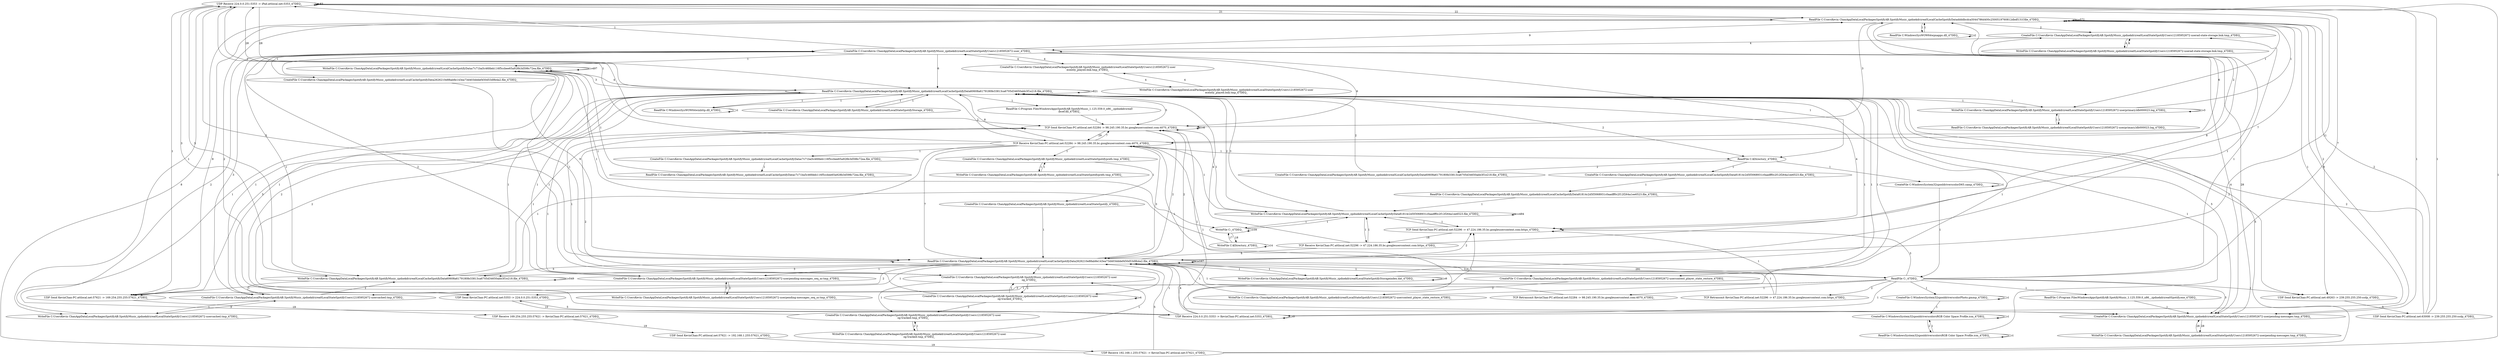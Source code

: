 strict digraph G {
  "UDP Receive 224.0.0.251:5353 -&gt; iPad.attlocal.net:5353_47DEQ_";
  "ReadFile C:\Users\Kevin Chan\AppData\Local\Packages\SpotifyAB.SpotifyMusic_zpdnekdrzrea0\LocalCache\Spotify\Data\dd\ddbcdca5044786d400c2500519760812dbdf131f.file_47DEQ_";
  "TCP Send KevinChan-PC.attlocal.net:52284 -&gt; 98.245.190.35.bc.googleusercontent.com:4070_47DEQ_";
  "TCP Receive KevinChan-PC.attlocal.net:52284 -&gt; 98.245.190.35.bc.googleusercontent.com:4070_47DEQ_";
  "TCP Send KevinChan-PC.attlocal.net:52296 -&gt; 47.224.186.35.bc.googleusercontent.com:https_47DEQ_";
  "TCP Receive KevinChan-PC.attlocal.net:52296 -&gt; 47.224.186.35.bc.googleusercontent.com:https_47DEQ_";
  "CreateFile C:\Users\Kevin Chan\AppData\Local\Packages\SpotifyAB.SpotifyMusic_zpdnekdrzrea0\LocalState\Spotify\Users\12185952672-user\pending-messages.tmp_47DEQ_";
  "WriteFile C:\Users\Kevin Chan\AppData\Local\Packages\SpotifyAB.SpotifyMusic_zpdnekdrzrea0\LocalState\Spotify\Users\12185952672-user\pending-messages.tmp_47DEQ_";
  "CreateFile C:\Users\Kevin Chan\AppData\Local\Packages\SpotifyAB.SpotifyMusic_zpdnekdrzrea0\LocalState\Spotify\Users\12185952672-user_47DEQ_";
  "UDP Send KevinChan-PC.attlocal.net:57621 -&gt; 169.254.255.255:57621_47DEQ_";
  "UDP Receive 169.254.255.255:57621 -&gt; KevinChan-PC.attlocal.net:57621_47DEQ_";
  "UDP Send KevinChan-PC.attlocal.net:57621 -&gt; 192.168.1.255:57621_47DEQ_";
  "UDP Receive 192.168.1.255:57621 -&gt; KevinChan-PC.attlocal.net:57621_47DEQ_";
  "UDP Send KevinChan-PC.attlocal.net:5353 -&gt; 224.0.0.251:5353_47DEQ_";
  "UDP Receive 224.0.0.251:5353 -&gt; KevinChan-PC.attlocal.net:5353_47DEQ_";
  "UDP Send KevinChan-PC.attlocal.net:49263 -&gt; 239.255.255.250:ssdp_47DEQ_";
  "UDP Send KevinChan-PC.attlocal.net:63008 -&gt; 239.255.255.250:ssdp_47DEQ_";
  "ReadFile C:\Windows\SysWOW64\wpnapps.dll_47DEQ_";
  "WriteFile C:\Users\Kevin Chan\AppData\Local\Packages\SpotifyAB.SpotifyMusic_zpdnekdrzrea0\LocalState\Spotify\Users\12185952672-user\primary.ldb\000023.log_47DEQ_";
  "CreateFile C:\Users\Kevin Chan\AppData\Local\Packages\SpotifyAB.SpotifyMusic_zpdnekdrzrea0\LocalState\Spotify\Users\12185952672-user\ad-state-storage.bnk.tmp_47DEQ_";
  "WriteFile C:\Users\Kevin Chan\AppData\Local\Packages\SpotifyAB.SpotifyMusic_zpdnekdrzrea0\LocalState\Spotify\Users\12185952672-user\ad-state-storage.bnk.tmp_47DEQ_";
  "CreateFile C:\Users\Kevin Chan\AppData\Local\Packages\SpotifyAB.SpotifyMusic_zpdnekdrzrea0\LocalCache\Spotify\Data\26\26210e88ab8e143ea73d403dddef450d53d9b4a2.file_47DEQ_";
  "ReadFile C:\Users\Kevin Chan\AppData\Local\Packages\SpotifyAB.SpotifyMusic_zpdnekdrzrea0\LocalCache\Spotify\Data\26\26210e88ab8e143ea73d403dddef450d53d9b4a2.file_47DEQ_";
  "CreateFile C:\Users\Kevin Chan\AppData\Local\Packages\SpotifyAB.SpotifyMusic_zpdnekdrzrea0\LocalState\Spotify\Users\12185952672-user\recently_played.bnk.tmp_47DEQ_";
  "WriteFile C:\Users\Kevin Chan\AppData\Local\Packages\SpotifyAB.SpotifyMusic_zpdnekdrzrea0\LocalState\Spotify\Users\12185952672-user\recently_played.bnk.tmp_47DEQ_";
  "CreateFile C:\Users\Kevin Chan\AppData\Local\Packages\SpotifyAB.SpotifyMusic_zpdnekdrzrea0\LocalState\Spotify\Users\12185952672-user\pending-messages_seq_nr.tmp_47DEQ_";
  "WriteFile C:\Users\Kevin Chan\AppData\Local\Packages\SpotifyAB.SpotifyMusic_zpdnekdrzrea0\LocalState\Spotify\Users\12185952672-user\pending-messages_seq_nr.tmp_47DEQ_";
  "CreateFile C:\Users\Kevin Chan\AppData\Local\Packages\SpotifyAB.SpotifyMusic_zpdnekdrzrea0\LocalState\Spotify\Users\12185952672-user\context_player_state_restore_47DEQ_";
  "WriteFile C:\Users\Kevin Chan\AppData\Local\Packages\SpotifyAB.SpotifyMusic_zpdnekdrzrea0\LocalState\Spotify\Users\12185952672-user\context_player_state_restore_47DEQ_";
  "CreateFile C:\Users\Kevin Chan\AppData\Local\Packages\SpotifyAB.SpotifyMusic_zpdnekdrzrea0\LocalState\Spotify\Users\12185952672-user\log_47DEQ_";
  "CreateFile C:\Users\Kevin Chan\AppData\Local\Packages\SpotifyAB.SpotifyMusic_zpdnekdrzrea0\LocalState\Spotify\Users\12185952672-user\log-tracked_47DEQ_";
  "CreateFile C:\Users\Kevin Chan\AppData\Local\Packages\SpotifyAB.SpotifyMusic_zpdnekdrzrea0\LocalState\Spotify\Users\12185952672-user\log-tracked.tmp_47DEQ_";
  "WriteFile C:\Users\Kevin Chan\AppData\Local\Packages\SpotifyAB.SpotifyMusic_zpdnekdrzrea0\LocalState\Spotify\Users\12185952672-user\log-tracked.tmp_47DEQ_";
  "ReadFile C:\$Directory_47DEQ_";
  "CreateFile C:\Users\Kevin Chan\AppData\Local\Packages\SpotifyAB.SpotifyMusic_zpdnekdrzrea0\LocalCache\Spotify\Data\60\608a6179180fe33813ca6705d34650abb3f1e218.file_47DEQ_";
  "ReadFile C:\Users\Kevin Chan\AppData\Local\Packages\SpotifyAB.SpotifyMusic_zpdnekdrzrea0\LocalCache\Spotify\Data\60\608a6179180fe33813ca6705d34650abb3f1e218.file_47DEQ_";
  "WriteFile C:\Users\Kevin Chan\AppData\Local\Packages\SpotifyAB.SpotifyMusic_zpdnekdrzrea0\LocalCache\Spotify\Data\60\608a6179180fe33813ca6705d34650abb3f1e218.file_47DEQ_";
  "CreateFile C:\Users\Kevin Chan\AppData\Local\Packages\SpotifyAB.SpotifyMusic_zpdnekdrzrea0\LocalState\Spotify\Users\12185952672-user\cached.tmp_47DEQ_";
  "WriteFile C:\Users\Kevin Chan\AppData\Local\Packages\SpotifyAB.SpotifyMusic_zpdnekdrzrea0\LocalState\Spotify\Users\12185952672-user\cached.tmp_47DEQ_";
  "WriteFile C:\Users\Kevin Chan\AppData\Local\Packages\SpotifyAB.SpotifyMusic_zpdnekdrzrea0\LocalState\Spotify\Storage\index.dat_47DEQ_";
  "ReadFile C:_47DEQ_";
  "TCP Retransmit KevinChan-PC.attlocal.net:52284 -&gt; 98.245.190.35.bc.googleusercontent.com:4070_47DEQ_";
  "TCP Retransmit KevinChan-PC.attlocal.net:52296 -&gt; 47.224.186.35.bc.googleusercontent.com:https_47DEQ_";
  "ReadFile C:\Program Files\WindowsApps\SpotifyAB.SpotifyMusic_1.125.559.0_x86__zpdnekdrzrea0\Spotify.exe_47DEQ_";
  "CreateFile C:\Users\Kevin Chan\AppData\Local\Packages\SpotifyAB.SpotifyMusic_zpdnekdrzrea0\LocalState\Spotify\prefs.tmp_47DEQ_";
  "WriteFile C:\Users\Kevin Chan\AppData\Local\Packages\SpotifyAB.SpotifyMusic_zpdnekdrzrea0\LocalState\Spotify\prefs.tmp_47DEQ_";
  "CreateFile C:\Users\Kevin Chan\AppData\Local\Packages\SpotifyAB.SpotifyMusic_zpdnekdrzrea0\LocalState\Spotify_47DEQ_";
  "ReadFile C:\Program Files\WindowsApps\SpotifyAB.SpotifyMusic_1.125.559.0_x86__zpdnekdrzrea0\libcef.dll_47DEQ_";
  "CreateFile C:\Users\Kevin Chan\AppData\Local\Packages\SpotifyAB.SpotifyMusic_zpdnekdrzrea0\LocalCache\Spotify\Data\81\814c2d5f3068931c0aadff0c2f12f264a1ee6523.file_47DEQ_";
  "ReadFile C:\Users\Kevin Chan\AppData\Local\Packages\SpotifyAB.SpotifyMusic_zpdnekdrzrea0\LocalCache\Spotify\Data\81\814c2d5f3068931c0aadff0c2f12f264a1ee6523.file_47DEQ_";
  "WriteFile C:\Users\Kevin Chan\AppData\Local\Packages\SpotifyAB.SpotifyMusic_zpdnekdrzrea0\LocalCache\Spotify\Data\81\814c2d5f3068931c0aadff0c2f12f264a1ee6523.file_47DEQ_";
  "WriteFile C:_47DEQ_";
  "WriteFile C:\$Directory_47DEQ_";
  "CreateFile C:\Users\Kevin Chan\AppData\Local\Packages\SpotifyAB.SpotifyMusic_zpdnekdrzrea0\LocalCache\Spotify\Data\c7\c71ba5c46fdeb116f5ccbee65a928b3d598c72ea.file_47DEQ_";
  "ReadFile C:\Users\Kevin Chan\AppData\Local\Packages\SpotifyAB.SpotifyMusic_zpdnekdrzrea0\LocalCache\Spotify\Data\c7\c71ba5c46fdeb116f5ccbee65a928b3d598c72ea.file_47DEQ_";
  "WriteFile C:\Users\Kevin Chan\AppData\Local\Packages\SpotifyAB.SpotifyMusic_zpdnekdrzrea0\LocalCache\Spotify\Data\c7\c71ba5c46fdeb116f5ccbee65a928b3d598c72ea.file_47DEQ_";
  "CreateFile C:\Windows\System32\spool\drivers\color\D65.camp_47DEQ_";
  "CreateFile C:\Windows\System32\spool\drivers\color\Photo.gmmp_47DEQ_";
  "CreateFile C:\Windows\System32\spool\drivers\color\sRGB Color Space Profile.icm_47DEQ_";
  "ReadFile C:\Windows\System32\spool\drivers\color\sRGB Color Space Profile.icm_47DEQ_";
  "ReadFile C:\Windows\SysWOW64\winhttp.dll_47DEQ_";
  "ReadFile C:\Users\Kevin Chan\AppData\Local\Packages\SpotifyAB.SpotifyMusic_zpdnekdrzrea0\LocalState\Spotify\Users\12185952672-user\primary.ldb\000023.log_47DEQ_";
  "CreateFile C:\Users\Kevin Chan\AppData\Local\Packages\SpotifyAB.SpotifyMusic_zpdnekdrzrea0\LocalState\Spotify\Storage_47DEQ_";
  "UDP Receive 224.0.0.251:5353 -&gt; iPad.attlocal.net:5353_47DEQ_" -> "ReadFile C:\Users\Kevin Chan\AppData\Local\Packages\SpotifyAB.SpotifyMusic_zpdnekdrzrea0\LocalCache\Spotify\Data\dd\ddbcdca5044786d400c2500519760812dbdf131f.file_47DEQ_" [ label="22" ];
  "ReadFile C:\Users\Kevin Chan\AppData\Local\Packages\SpotifyAB.SpotifyMusic_zpdnekdrzrea0\LocalCache\Spotify\Data\dd\ddbcdca5044786d400c2500519760812dbdf131f.file_47DEQ_" -> "TCP Send KevinChan-PC.attlocal.net:52284 -&gt; 98.245.190.35.bc.googleusercontent.com:4070_47DEQ_" [ label="3" ];
  "TCP Send KevinChan-PC.attlocal.net:52284 -&gt; 98.245.190.35.bc.googleusercontent.com:4070_47DEQ_" -> "TCP Receive KevinChan-PC.attlocal.net:52284 -&gt; 98.245.190.35.bc.googleusercontent.com:4070_47DEQ_" [ label="29" ];
  "TCP Receive KevinChan-PC.attlocal.net:52284 -&gt; 98.245.190.35.bc.googleusercontent.com:4070_47DEQ_" -> "ReadFile C:\Users\Kevin Chan\AppData\Local\Packages\SpotifyAB.SpotifyMusic_zpdnekdrzrea0\LocalCache\Spotify\Data\dd\ddbcdca5044786d400c2500519760812dbdf131f.file_47DEQ_" [ label="6" ];
  "ReadFile C:\Users\Kevin Chan\AppData\Local\Packages\SpotifyAB.SpotifyMusic_zpdnekdrzrea0\LocalCache\Spotify\Data\dd\ddbcdca5044786d400c2500519760812dbdf131f.file_47DEQ_" -> "UDP Receive 224.0.0.251:5353 -&gt; iPad.attlocal.net:5353_47DEQ_" [ label="21" ];
  "UDP Receive 224.0.0.251:5353 -&gt; iPad.attlocal.net:5353_47DEQ_" -> "UDP Receive 224.0.0.251:5353 -&gt; iPad.attlocal.net:5353_47DEQ_" [ label="83" ];
  "ReadFile C:\Users\Kevin Chan\AppData\Local\Packages\SpotifyAB.SpotifyMusic_zpdnekdrzrea0\LocalCache\Spotify\Data\dd\ddbcdca5044786d400c2500519760812dbdf131f.file_47DEQ_" -> "ReadFile C:\Users\Kevin Chan\AppData\Local\Packages\SpotifyAB.SpotifyMusic_zpdnekdrzrea0\LocalCache\Spotify\Data\dd\ddbcdca5044786d400c2500519760812dbdf131f.file_47DEQ_" [ label="572" ];
  "ReadFile C:\Users\Kevin Chan\AppData\Local\Packages\SpotifyAB.SpotifyMusic_zpdnekdrzrea0\LocalCache\Spotify\Data\dd\ddbcdca5044786d400c2500519760812dbdf131f.file_47DEQ_" -> "TCP Send KevinChan-PC.attlocal.net:52296 -&gt; 47.224.186.35.bc.googleusercontent.com:https_47DEQ_" [ label="7" ];
  "TCP Send KevinChan-PC.attlocal.net:52296 -&gt; 47.224.186.35.bc.googleusercontent.com:https_47DEQ_" -> "TCP Receive KevinChan-PC.attlocal.net:52296 -&gt; 47.224.186.35.bc.googleusercontent.com:https_47DEQ_" [ label="18" ];
  "TCP Receive KevinChan-PC.attlocal.net:52296 -&gt; 47.224.186.35.bc.googleusercontent.com:https_47DEQ_" -> "ReadFile C:\Users\Kevin Chan\AppData\Local\Packages\SpotifyAB.SpotifyMusic_zpdnekdrzrea0\LocalCache\Spotify\Data\dd\ddbcdca5044786d400c2500519760812dbdf131f.file_47DEQ_" [ label="8" ];
  "ReadFile C:\Users\Kevin Chan\AppData\Local\Packages\SpotifyAB.SpotifyMusic_zpdnekdrzrea0\LocalCache\Spotify\Data\dd\ddbcdca5044786d400c2500519760812dbdf131f.file_47DEQ_" -> "CreateFile C:\Users\Kevin Chan\AppData\Local\Packages\SpotifyAB.SpotifyMusic_zpdnekdrzrea0\LocalState\Spotify\Users\12185952672-user\pending-messages.tmp_47DEQ_" [ label="9" ];
  "CreateFile C:\Users\Kevin Chan\AppData\Local\Packages\SpotifyAB.SpotifyMusic_zpdnekdrzrea0\LocalState\Spotify\Users\12185952672-user\pending-messages.tmp_47DEQ_" -> "WriteFile C:\Users\Kevin Chan\AppData\Local\Packages\SpotifyAB.SpotifyMusic_zpdnekdrzrea0\LocalState\Spotify\Users\12185952672-user\pending-messages.tmp_47DEQ_" [ label="28" ];
  "WriteFile C:\Users\Kevin Chan\AppData\Local\Packages\SpotifyAB.SpotifyMusic_zpdnekdrzrea0\LocalState\Spotify\Users\12185952672-user\pending-messages.tmp_47DEQ_" -> "CreateFile C:\Users\Kevin Chan\AppData\Local\Packages\SpotifyAB.SpotifyMusic_zpdnekdrzrea0\LocalState\Spotify\Users\12185952672-user\pending-messages.tmp_47DEQ_" [ label="28" ];
  "CreateFile C:\Users\Kevin Chan\AppData\Local\Packages\SpotifyAB.SpotifyMusic_zpdnekdrzrea0\LocalState\Spotify\Users\12185952672-user\pending-messages.tmp_47DEQ_" -> "CreateFile C:\Users\Kevin Chan\AppData\Local\Packages\SpotifyAB.SpotifyMusic_zpdnekdrzrea0\LocalState\Spotify\Users\12185952672-user_47DEQ_" [ label="28" ];
  "CreateFile C:\Users\Kevin Chan\AppData\Local\Packages\SpotifyAB.SpotifyMusic_zpdnekdrzrea0\LocalState\Spotify\Users\12185952672-user_47DEQ_" -> "ReadFile C:\Users\Kevin Chan\AppData\Local\Packages\SpotifyAB.SpotifyMusic_zpdnekdrzrea0\LocalCache\Spotify\Data\dd\ddbcdca5044786d400c2500519760812dbdf131f.file_47DEQ_" [ label="9" ];
  "ReadFile C:\Users\Kevin Chan\AppData\Local\Packages\SpotifyAB.SpotifyMusic_zpdnekdrzrea0\LocalCache\Spotify\Data\dd\ddbcdca5044786d400c2500519760812dbdf131f.file_47DEQ_" -> "UDP Send KevinChan-PC.attlocal.net:57621 -&gt; 169.254.255.255:57621_47DEQ_" [ label="8" ];
  "UDP Send KevinChan-PC.attlocal.net:57621 -&gt; 169.254.255.255:57621_47DEQ_" -> "UDP Receive 169.254.255.255:57621 -&gt; KevinChan-PC.attlocal.net:57621_47DEQ_" [ label="19" ];
  "UDP Receive 169.254.255.255:57621 -&gt; KevinChan-PC.attlocal.net:57621_47DEQ_" -> "UDP Send KevinChan-PC.attlocal.net:57621 -&gt; 192.168.1.255:57621_47DEQ_" [ label="19" ];
  "UDP Send KevinChan-PC.attlocal.net:57621 -&gt; 192.168.1.255:57621_47DEQ_" -> "UDP Receive 192.168.1.255:57621 -&gt; KevinChan-PC.attlocal.net:57621_47DEQ_" [ label="19" ];
  "UDP Receive 192.168.1.255:57621 -&gt; KevinChan-PC.attlocal.net:57621_47DEQ_" -> "ReadFile C:\Users\Kevin Chan\AppData\Local\Packages\SpotifyAB.SpotifyMusic_zpdnekdrzrea0\LocalCache\Spotify\Data\dd\ddbcdca5044786d400c2500519760812dbdf131f.file_47DEQ_" [ label="8" ];
  "ReadFile C:\Users\Kevin Chan\AppData\Local\Packages\SpotifyAB.SpotifyMusic_zpdnekdrzrea0\LocalCache\Spotify\Data\dd\ddbcdca5044786d400c2500519760812dbdf131f.file_47DEQ_" -> "TCP Receive KevinChan-PC.attlocal.net:52284 -&gt; 98.245.190.35.bc.googleusercontent.com:4070_47DEQ_" [ label="2" ];
  "ReadFile C:\Users\Kevin Chan\AppData\Local\Packages\SpotifyAB.SpotifyMusic_zpdnekdrzrea0\LocalCache\Spotify\Data\dd\ddbcdca5044786d400c2500519760812dbdf131f.file_47DEQ_" -> "UDP Send KevinChan-PC.attlocal.net:5353 -&gt; 224.0.0.251:5353_47DEQ_" [ label="2" ];
  "UDP Send KevinChan-PC.attlocal.net:5353 -&gt; 224.0.0.251:5353_47DEQ_" -> "UDP Receive 224.0.0.251:5353 -&gt; KevinChan-PC.attlocal.net:5353_47DEQ_" [ label="10" ];
  "UDP Receive 224.0.0.251:5353 -&gt; KevinChan-PC.attlocal.net:5353_47DEQ_" -> "UDP Send KevinChan-PC.attlocal.net:5353 -&gt; 224.0.0.251:5353_47DEQ_" [ label="5" ];
  "UDP Receive 224.0.0.251:5353 -&gt; KevinChan-PC.attlocal.net:5353_47DEQ_" -> "UDP Receive 224.0.0.251:5353 -&gt; KevinChan-PC.attlocal.net:5353_47DEQ_" [ label="3" ];
  "UDP Receive 224.0.0.251:5353 -&gt; KevinChan-PC.attlocal.net:5353_47DEQ_" -> "ReadFile C:\Users\Kevin Chan\AppData\Local\Packages\SpotifyAB.SpotifyMusic_zpdnekdrzrea0\LocalCache\Spotify\Data\dd\ddbcdca5044786d400c2500519760812dbdf131f.file_47DEQ_" [ label="1" ];
  "ReadFile C:\Users\Kevin Chan\AppData\Local\Packages\SpotifyAB.SpotifyMusic_zpdnekdrzrea0\LocalCache\Spotify\Data\dd\ddbcdca5044786d400c2500519760812dbdf131f.file_47DEQ_" -> "UDP Send KevinChan-PC.attlocal.net:49263 -&gt; 239.255.255.250:ssdp_47DEQ_" [ label="2" ];
  "UDP Send KevinChan-PC.attlocal.net:49263 -&gt; 239.255.255.250:ssdp_47DEQ_" -> "UDP Send KevinChan-PC.attlocal.net:63008 -&gt; 239.255.255.250:ssdp_47DEQ_" [ label="5" ];
  "UDP Send KevinChan-PC.attlocal.net:63008 -&gt; 239.255.255.250:ssdp_47DEQ_" -> "ReadFile C:\Users\Kevin Chan\AppData\Local\Packages\SpotifyAB.SpotifyMusic_zpdnekdrzrea0\LocalCache\Spotify\Data\dd\ddbcdca5044786d400c2500519760812dbdf131f.file_47DEQ_" [ label="2" ];
  "ReadFile C:\Users\Kevin Chan\AppData\Local\Packages\SpotifyAB.SpotifyMusic_zpdnekdrzrea0\LocalCache\Spotify\Data\dd\ddbcdca5044786d400c2500519760812dbdf131f.file_47DEQ_" -> "ReadFile C:\Windows\SysWOW64\wpnapps.dll_47DEQ_" [ label="1" ];
  "ReadFile C:\Windows\SysWOW64\wpnapps.dll_47DEQ_" -> "ReadFile C:\Windows\SysWOW64\wpnapps.dll_47DEQ_" [ label="2" ];
  "ReadFile C:\Windows\SysWOW64\wpnapps.dll_47DEQ_" -> "ReadFile C:\Users\Kevin Chan\AppData\Local\Packages\SpotifyAB.SpotifyMusic_zpdnekdrzrea0\LocalCache\Spotify\Data\dd\ddbcdca5044786d400c2500519760812dbdf131f.file_47DEQ_" [ label="1" ];
  "ReadFile C:\Users\Kevin Chan\AppData\Local\Packages\SpotifyAB.SpotifyMusic_zpdnekdrzrea0\LocalCache\Spotify\Data\dd\ddbcdca5044786d400c2500519760812dbdf131f.file_47DEQ_" -> "WriteFile C:\Users\Kevin Chan\AppData\Local\Packages\SpotifyAB.SpotifyMusic_zpdnekdrzrea0\LocalState\Spotify\Users\12185952672-user\primary.ldb\000023.log_47DEQ_" [ label="1" ];
  "WriteFile C:\Users\Kevin Chan\AppData\Local\Packages\SpotifyAB.SpotifyMusic_zpdnekdrzrea0\LocalState\Spotify\Users\12185952672-user\primary.ldb\000023.log_47DEQ_" -> "WriteFile C:\Users\Kevin Chan\AppData\Local\Packages\SpotifyAB.SpotifyMusic_zpdnekdrzrea0\LocalState\Spotify\Users\12185952672-user\primary.ldb\000023.log_47DEQ_" [ label="3" ];
  "WriteFile C:\Users\Kevin Chan\AppData\Local\Packages\SpotifyAB.SpotifyMusic_zpdnekdrzrea0\LocalState\Spotify\Users\12185952672-user\primary.ldb\000023.log_47DEQ_" -> "ReadFile C:\Users\Kevin Chan\AppData\Local\Packages\SpotifyAB.SpotifyMusic_zpdnekdrzrea0\LocalCache\Spotify\Data\dd\ddbcdca5044786d400c2500519760812dbdf131f.file_47DEQ_" [ label="1" ];
  "UDP Receive 224.0.0.251:5353 -&gt; KevinChan-PC.attlocal.net:5353_47DEQ_" -> "TCP Send KevinChan-PC.attlocal.net:52296 -&gt; 47.224.186.35.bc.googleusercontent.com:https_47DEQ_" [ label="1" ];
  "ReadFile C:\Users\Kevin Chan\AppData\Local\Packages\SpotifyAB.SpotifyMusic_zpdnekdrzrea0\LocalCache\Spotify\Data\dd\ddbcdca5044786d400c2500519760812dbdf131f.file_47DEQ_" -> "CreateFile C:\Users\Kevin Chan\AppData\Local\Packages\SpotifyAB.SpotifyMusic_zpdnekdrzrea0\LocalState\Spotify\Users\12185952672-user\ad-state-storage.bnk.tmp_47DEQ_" [ label="2" ];
  "CreateFile C:\Users\Kevin Chan\AppData\Local\Packages\SpotifyAB.SpotifyMusic_zpdnekdrzrea0\LocalState\Spotify\Users\12185952672-user\ad-state-storage.bnk.tmp_47DEQ_" -> "WriteFile C:\Users\Kevin Chan\AppData\Local\Packages\SpotifyAB.SpotifyMusic_zpdnekdrzrea0\LocalState\Spotify\Users\12185952672-user\ad-state-storage.bnk.tmp_47DEQ_" [ label="4" ];
  "WriteFile C:\Users\Kevin Chan\AppData\Local\Packages\SpotifyAB.SpotifyMusic_zpdnekdrzrea0\LocalState\Spotify\Users\12185952672-user\ad-state-storage.bnk.tmp_47DEQ_" -> "CreateFile C:\Users\Kevin Chan\AppData\Local\Packages\SpotifyAB.SpotifyMusic_zpdnekdrzrea0\LocalState\Spotify\Users\12185952672-user\ad-state-storage.bnk.tmp_47DEQ_" [ label="4" ];
  "CreateFile C:\Users\Kevin Chan\AppData\Local\Packages\SpotifyAB.SpotifyMusic_zpdnekdrzrea0\LocalState\Spotify\Users\12185952672-user\ad-state-storage.bnk.tmp_47DEQ_" -> "CreateFile C:\Users\Kevin Chan\AppData\Local\Packages\SpotifyAB.SpotifyMusic_zpdnekdrzrea0\LocalState\Spotify\Users\12185952672-user_47DEQ_" [ label="4" ];
  "CreateFile C:\Users\Kevin Chan\AppData\Local\Packages\SpotifyAB.SpotifyMusic_zpdnekdrzrea0\LocalState\Spotify\Users\12185952672-user_47DEQ_" -> "CreateFile C:\Users\Kevin Chan\AppData\Local\Packages\SpotifyAB.SpotifyMusic_zpdnekdrzrea0\LocalCache\Spotify\Data\26\26210e88ab8e143ea73d403dddef450d53d9b4a2.file_47DEQ_" [ label="1" ];
  "CreateFile C:\Users\Kevin Chan\AppData\Local\Packages\SpotifyAB.SpotifyMusic_zpdnekdrzrea0\LocalCache\Spotify\Data\26\26210e88ab8e143ea73d403dddef450d53d9b4a2.file_47DEQ_" -> "ReadFile C:\Users\Kevin Chan\AppData\Local\Packages\SpotifyAB.SpotifyMusic_zpdnekdrzrea0\LocalCache\Spotify\Data\26\26210e88ab8e143ea73d403dddef450d53d9b4a2.file_47DEQ_" [ label="1" ];
  "ReadFile C:\Users\Kevin Chan\AppData\Local\Packages\SpotifyAB.SpotifyMusic_zpdnekdrzrea0\LocalCache\Spotify\Data\26\26210e88ab8e143ea73d403dddef450d53d9b4a2.file_47DEQ_" -> "ReadFile C:\Users\Kevin Chan\AppData\Local\Packages\SpotifyAB.SpotifyMusic_zpdnekdrzrea0\LocalCache\Spotify\Data\26\26210e88ab8e143ea73d403dddef450d53d9b4a2.file_47DEQ_" [ label="167" ];
  "ReadFile C:\Users\Kevin Chan\AppData\Local\Packages\SpotifyAB.SpotifyMusic_zpdnekdrzrea0\LocalCache\Spotify\Data\26\26210e88ab8e143ea73d403dddef450d53d9b4a2.file_47DEQ_" -> "TCP Send KevinChan-PC.attlocal.net:52284 -&gt; 98.245.190.35.bc.googleusercontent.com:4070_47DEQ_" [ label="2" ];
  "CreateFile C:\Users\Kevin Chan\AppData\Local\Packages\SpotifyAB.SpotifyMusic_zpdnekdrzrea0\LocalState\Spotify\Users\12185952672-user_47DEQ_" -> "CreateFile C:\Users\Kevin Chan\AppData\Local\Packages\SpotifyAB.SpotifyMusic_zpdnekdrzrea0\LocalState\Spotify\Users\12185952672-user\recently_played.bnk.tmp_47DEQ_" [ label="4" ];
  "CreateFile C:\Users\Kevin Chan\AppData\Local\Packages\SpotifyAB.SpotifyMusic_zpdnekdrzrea0\LocalState\Spotify\Users\12185952672-user\recently_played.bnk.tmp_47DEQ_" -> "WriteFile C:\Users\Kevin Chan\AppData\Local\Packages\SpotifyAB.SpotifyMusic_zpdnekdrzrea0\LocalState\Spotify\Users\12185952672-user\recently_played.bnk.tmp_47DEQ_" [ label="4" ];
  "WriteFile C:\Users\Kevin Chan\AppData\Local\Packages\SpotifyAB.SpotifyMusic_zpdnekdrzrea0\LocalState\Spotify\Users\12185952672-user\recently_played.bnk.tmp_47DEQ_" -> "CreateFile C:\Users\Kevin Chan\AppData\Local\Packages\SpotifyAB.SpotifyMusic_zpdnekdrzrea0\LocalState\Spotify\Users\12185952672-user\recently_played.bnk.tmp_47DEQ_" [ label="4" ];
  "CreateFile C:\Users\Kevin Chan\AppData\Local\Packages\SpotifyAB.SpotifyMusic_zpdnekdrzrea0\LocalState\Spotify\Users\12185952672-user\recently_played.bnk.tmp_47DEQ_" -> "CreateFile C:\Users\Kevin Chan\AppData\Local\Packages\SpotifyAB.SpotifyMusic_zpdnekdrzrea0\LocalState\Spotify\Users\12185952672-user_47DEQ_" [ label="4" ];
  "CreateFile C:\Users\Kevin Chan\AppData\Local\Packages\SpotifyAB.SpotifyMusic_zpdnekdrzrea0\LocalState\Spotify\Users\12185952672-user_47DEQ_" -> "ReadFile C:\Users\Kevin Chan\AppData\Local\Packages\SpotifyAB.SpotifyMusic_zpdnekdrzrea0\LocalCache\Spotify\Data\26\26210e88ab8e143ea73d403dddef450d53d9b4a2.file_47DEQ_" [ label="9" ];
  "TCP Receive KevinChan-PC.attlocal.net:52284 -&gt; 98.245.190.35.bc.googleusercontent.com:4070_47DEQ_" -> "ReadFile C:\Users\Kevin Chan\AppData\Local\Packages\SpotifyAB.SpotifyMusic_zpdnekdrzrea0\LocalCache\Spotify\Data\26\26210e88ab8e143ea73d403dddef450d53d9b4a2.file_47DEQ_" [ label="7" ];
  "ReadFile C:\Users\Kevin Chan\AppData\Local\Packages\SpotifyAB.SpotifyMusic_zpdnekdrzrea0\LocalCache\Spotify\Data\26\26210e88ab8e143ea73d403dddef450d53d9b4a2.file_47DEQ_" -> "CreateFile C:\Users\Kevin Chan\AppData\Local\Packages\SpotifyAB.SpotifyMusic_zpdnekdrzrea0\LocalState\Spotify\Users\12185952672-user\pending-messages_seq_nr.tmp_47DEQ_" [ label="1" ];
  "CreateFile C:\Users\Kevin Chan\AppData\Local\Packages\SpotifyAB.SpotifyMusic_zpdnekdrzrea0\LocalState\Spotify\Users\12185952672-user\pending-messages_seq_nr.tmp_47DEQ_" -> "WriteFile C:\Users\Kevin Chan\AppData\Local\Packages\SpotifyAB.SpotifyMusic_zpdnekdrzrea0\LocalState\Spotify\Users\12185952672-user\pending-messages_seq_nr.tmp_47DEQ_" [ label="2" ];
  "WriteFile C:\Users\Kevin Chan\AppData\Local\Packages\SpotifyAB.SpotifyMusic_zpdnekdrzrea0\LocalState\Spotify\Users\12185952672-user\pending-messages_seq_nr.tmp_47DEQ_" -> "CreateFile C:\Users\Kevin Chan\AppData\Local\Packages\SpotifyAB.SpotifyMusic_zpdnekdrzrea0\LocalState\Spotify\Users\12185952672-user\pending-messages_seq_nr.tmp_47DEQ_" [ label="2" ];
  "CreateFile C:\Users\Kevin Chan\AppData\Local\Packages\SpotifyAB.SpotifyMusic_zpdnekdrzrea0\LocalState\Spotify\Users\12185952672-user\pending-messages_seq_nr.tmp_47DEQ_" -> "CreateFile C:\Users\Kevin Chan\AppData\Local\Packages\SpotifyAB.SpotifyMusic_zpdnekdrzrea0\LocalState\Spotify\Users\12185952672-user_47DEQ_" [ label="2" ];
  "CreateFile C:\Users\Kevin Chan\AppData\Local\Packages\SpotifyAB.SpotifyMusic_zpdnekdrzrea0\LocalState\Spotify\Users\12185952672-user_47DEQ_" -> "CreateFile C:\Users\Kevin Chan\AppData\Local\Packages\SpotifyAB.SpotifyMusic_zpdnekdrzrea0\LocalState\Spotify\Users\12185952672-user\pending-messages.tmp_47DEQ_" [ label="4" ];
  "CreateFile C:\Users\Kevin Chan\AppData\Local\Packages\SpotifyAB.SpotifyMusic_zpdnekdrzrea0\LocalState\Spotify\Users\12185952672-user_47DEQ_" -> "TCP Send KevinChan-PC.attlocal.net:52284 -&gt; 98.245.190.35.bc.googleusercontent.com:4070_47DEQ_" [ label="6" ];
  "ReadFile C:\Users\Kevin Chan\AppData\Local\Packages\SpotifyAB.SpotifyMusic_zpdnekdrzrea0\LocalCache\Spotify\Data\26\26210e88ab8e143ea73d403dddef450d53d9b4a2.file_47DEQ_" -> "CreateFile C:\Users\Kevin Chan\AppData\Local\Packages\SpotifyAB.SpotifyMusic_zpdnekdrzrea0\LocalState\Spotify\Users\12185952672-user\pending-messages.tmp_47DEQ_" [ label="4" ];
  "TCP Receive KevinChan-PC.attlocal.net:52284 -&gt; 98.245.190.35.bc.googleusercontent.com:4070_47DEQ_" -> "TCP Send KevinChan-PC.attlocal.net:52284 -&gt; 98.245.190.35.bc.googleusercontent.com:4070_47DEQ_" [ label="7" ];
  "TCP Send KevinChan-PC.attlocal.net:52284 -&gt; 98.245.190.35.bc.googleusercontent.com:4070_47DEQ_" -> "TCP Send KevinChan-PC.attlocal.net:52284 -&gt; 98.245.190.35.bc.googleusercontent.com:4070_47DEQ_" [ label="8" ];
  "ReadFile C:\Users\Kevin Chan\AppData\Local\Packages\SpotifyAB.SpotifyMusic_zpdnekdrzrea0\LocalCache\Spotify\Data\26\26210e88ab8e143ea73d403dddef450d53d9b4a2.file_47DEQ_" -> "CreateFile C:\Users\Kevin Chan\AppData\Local\Packages\SpotifyAB.SpotifyMusic_zpdnekdrzrea0\LocalState\Spotify\Users\12185952672-user\context_player_state_restore_47DEQ_" [ label="1" ];
  "CreateFile C:\Users\Kevin Chan\AppData\Local\Packages\SpotifyAB.SpotifyMusic_zpdnekdrzrea0\LocalState\Spotify\Users\12185952672-user\context_player_state_restore_47DEQ_" -> "WriteFile C:\Users\Kevin Chan\AppData\Local\Packages\SpotifyAB.SpotifyMusic_zpdnekdrzrea0\LocalState\Spotify\Users\12185952672-user\context_player_state_restore_47DEQ_" [ label="2" ];
  "WriteFile C:\Users\Kevin Chan\AppData\Local\Packages\SpotifyAB.SpotifyMusic_zpdnekdrzrea0\LocalState\Spotify\Users\12185952672-user\context_player_state_restore_47DEQ_" -> "ReadFile C:\Users\Kevin Chan\AppData\Local\Packages\SpotifyAB.SpotifyMusic_zpdnekdrzrea0\LocalCache\Spotify\Data\26\26210e88ab8e143ea73d403dddef450d53d9b4a2.file_47DEQ_" [ label="1" ];
  "ReadFile C:\Users\Kevin Chan\AppData\Local\Packages\SpotifyAB.SpotifyMusic_zpdnekdrzrea0\LocalCache\Spotify\Data\26\26210e88ab8e143ea73d403dddef450d53d9b4a2.file_47DEQ_" -> "CreateFile C:\Users\Kevin Chan\AppData\Local\Packages\SpotifyAB.SpotifyMusic_zpdnekdrzrea0\LocalState\Spotify\Users\12185952672-user\log_47DEQ_" [ label="1" ];
  "CreateFile C:\Users\Kevin Chan\AppData\Local\Packages\SpotifyAB.SpotifyMusic_zpdnekdrzrea0\LocalState\Spotify\Users\12185952672-user\log_47DEQ_" -> "CreateFile C:\Users\Kevin Chan\AppData\Local\Packages\SpotifyAB.SpotifyMusic_zpdnekdrzrea0\LocalState\Spotify\Users\12185952672-user\log-tracked_47DEQ_" [ label="2" ];
  "CreateFile C:\Users\Kevin Chan\AppData\Local\Packages\SpotifyAB.SpotifyMusic_zpdnekdrzrea0\LocalState\Spotify\Users\12185952672-user\log-tracked_47DEQ_" -> "CreateFile C:\Users\Kevin Chan\AppData\Local\Packages\SpotifyAB.SpotifyMusic_zpdnekdrzrea0\LocalState\Spotify\Users\12185952672-user\log-tracked.tmp_47DEQ_" [ label="2" ];
  "CreateFile C:\Users\Kevin Chan\AppData\Local\Packages\SpotifyAB.SpotifyMusic_zpdnekdrzrea0\LocalState\Spotify\Users\12185952672-user\log-tracked.tmp_47DEQ_" -> "WriteFile C:\Users\Kevin Chan\AppData\Local\Packages\SpotifyAB.SpotifyMusic_zpdnekdrzrea0\LocalState\Spotify\Users\12185952672-user\log-tracked.tmp_47DEQ_" [ label="2" ];
  "WriteFile C:\Users\Kevin Chan\AppData\Local\Packages\SpotifyAB.SpotifyMusic_zpdnekdrzrea0\LocalState\Spotify\Users\12185952672-user\log-tracked.tmp_47DEQ_" -> "CreateFile C:\Users\Kevin Chan\AppData\Local\Packages\SpotifyAB.SpotifyMusic_zpdnekdrzrea0\LocalState\Spotify\Users\12185952672-user\log_47DEQ_" [ label="1" ];
  "CreateFile C:\Users\Kevin Chan\AppData\Local\Packages\SpotifyAB.SpotifyMusic_zpdnekdrzrea0\LocalState\Spotify\Users\12185952672-user\log_47DEQ_" -> "CreateFile C:\Users\Kevin Chan\AppData\Local\Packages\SpotifyAB.SpotifyMusic_zpdnekdrzrea0\LocalState\Spotify\Users\12185952672-user\log-tracked.tmp_47DEQ_" [ label="1" ];
  "CreateFile C:\Users\Kevin Chan\AppData\Local\Packages\SpotifyAB.SpotifyMusic_zpdnekdrzrea0\LocalState\Spotify\Users\12185952672-user\log-tracked.tmp_47DEQ_" -> "CreateFile C:\Users\Kevin Chan\AppData\Local\Packages\SpotifyAB.SpotifyMusic_zpdnekdrzrea0\LocalState\Spotify\Users\12185952672-user_47DEQ_" [ label="2" ];
  "TCP Receive KevinChan-PC.attlocal.net:52284 -&gt; 98.245.190.35.bc.googleusercontent.com:4070_47DEQ_" -> "UDP Receive 224.0.0.251:5353 -&gt; iPad.attlocal.net:5353_47DEQ_" [ label="1" ];
  "UDP Receive 224.0.0.251:5353 -&gt; iPad.attlocal.net:5353_47DEQ_" -> "TCP Send KevinChan-PC.attlocal.net:52284 -&gt; 98.245.190.35.bc.googleusercontent.com:4070_47DEQ_" [ label="2" ];
  "TCP Receive KevinChan-PC.attlocal.net:52284 -&gt; 98.245.190.35.bc.googleusercontent.com:4070_47DEQ_" -> "CreateFile C:\Users\Kevin Chan\AppData\Local\Packages\SpotifyAB.SpotifyMusic_zpdnekdrzrea0\LocalState\Spotify\Users\12185952672-user\log-tracked_47DEQ_" [ label="2" ];
  "CreateFile C:\Users\Kevin Chan\AppData\Local\Packages\SpotifyAB.SpotifyMusic_zpdnekdrzrea0\LocalState\Spotify\Users\12185952672-user\log-tracked_47DEQ_" -> "CreateFile C:\Users\Kevin Chan\AppData\Local\Packages\SpotifyAB.SpotifyMusic_zpdnekdrzrea0\LocalState\Spotify\Users\12185952672-user\log-tracked_47DEQ_" [ label="4" ];
  "CreateFile C:\Users\Kevin Chan\AppData\Local\Packages\SpotifyAB.SpotifyMusic_zpdnekdrzrea0\LocalState\Spotify\Users\12185952672-user\log-tracked_47DEQ_" -> "TCP Send KevinChan-PC.attlocal.net:52284 -&gt; 98.245.190.35.bc.googleusercontent.com:4070_47DEQ_" [ label="1" ];
  "TCP Send KevinChan-PC.attlocal.net:52284 -&gt; 98.245.190.35.bc.googleusercontent.com:4070_47DEQ_" -> "ReadFile C:\Users\Kevin Chan\AppData\Local\Packages\SpotifyAB.SpotifyMusic_zpdnekdrzrea0\LocalCache\Spotify\Data\26\26210e88ab8e143ea73d403dddef450d53d9b4a2.file_47DEQ_" [ label="2" ];
  "ReadFile C:\Users\Kevin Chan\AppData\Local\Packages\SpotifyAB.SpotifyMusic_zpdnekdrzrea0\LocalCache\Spotify\Data\26\26210e88ab8e143ea73d403dddef450d53d9b4a2.file_47DEQ_" -> "TCP Receive KevinChan-PC.attlocal.net:52284 -&gt; 98.245.190.35.bc.googleusercontent.com:4070_47DEQ_" [ label="3" ];
  "TCP Receive KevinChan-PC.attlocal.net:52284 -&gt; 98.245.190.35.bc.googleusercontent.com:4070_47DEQ_" -> "ReadFile C:\$Directory_47DEQ_" [ label="1" ];
  "ReadFile C:\$Directory_47DEQ_" -> "CreateFile C:\Users\Kevin Chan\AppData\Local\Packages\SpotifyAB.SpotifyMusic_zpdnekdrzrea0\LocalCache\Spotify\Data\60\608a6179180fe33813ca6705d34650abb3f1e218.file_47DEQ_" [ label="2" ];
  "CreateFile C:\Users\Kevin Chan\AppData\Local\Packages\SpotifyAB.SpotifyMusic_zpdnekdrzrea0\LocalCache\Spotify\Data\60\608a6179180fe33813ca6705d34650abb3f1e218.file_47DEQ_" -> "ReadFile C:\Users\Kevin Chan\AppData\Local\Packages\SpotifyAB.SpotifyMusic_zpdnekdrzrea0\LocalCache\Spotify\Data\60\608a6179180fe33813ca6705d34650abb3f1e218.file_47DEQ_" [ label="2" ];
  "ReadFile C:\Users\Kevin Chan\AppData\Local\Packages\SpotifyAB.SpotifyMusic_zpdnekdrzrea0\LocalCache\Spotify\Data\60\608a6179180fe33813ca6705d34650abb3f1e218.file_47DEQ_" -> "WriteFile C:\Users\Kevin Chan\AppData\Local\Packages\SpotifyAB.SpotifyMusic_zpdnekdrzrea0\LocalCache\Spotify\Data\60\608a6179180fe33813ca6705d34650abb3f1e218.file_47DEQ_" [ label="1" ];
  "WriteFile C:\Users\Kevin Chan\AppData\Local\Packages\SpotifyAB.SpotifyMusic_zpdnekdrzrea0\LocalCache\Spotify\Data\60\608a6179180fe33813ca6705d34650abb3f1e218.file_47DEQ_" -> "WriteFile C:\Users\Kevin Chan\AppData\Local\Packages\SpotifyAB.SpotifyMusic_zpdnekdrzrea0\LocalCache\Spotify\Data\60\608a6179180fe33813ca6705d34650abb3f1e218.file_47DEQ_" [ label="549" ];
  "WriteFile C:\Users\Kevin Chan\AppData\Local\Packages\SpotifyAB.SpotifyMusic_zpdnekdrzrea0\LocalCache\Spotify\Data\60\608a6179180fe33813ca6705d34650abb3f1e218.file_47DEQ_" -> "UDP Receive 224.0.0.251:5353 -&gt; iPad.attlocal.net:5353_47DEQ_" [ label="5" ];
  "UDP Receive 224.0.0.251:5353 -&gt; iPad.attlocal.net:5353_47DEQ_" -> "WriteFile C:\Users\Kevin Chan\AppData\Local\Packages\SpotifyAB.SpotifyMusic_zpdnekdrzrea0\LocalCache\Spotify\Data\60\608a6179180fe33813ca6705d34650abb3f1e218.file_47DEQ_" [ label="3" ];
  "WriteFile C:\Users\Kevin Chan\AppData\Local\Packages\SpotifyAB.SpotifyMusic_zpdnekdrzrea0\LocalCache\Spotify\Data\60\608a6179180fe33813ca6705d34650abb3f1e218.file_47DEQ_" -> "ReadFile C:\Users\Kevin Chan\AppData\Local\Packages\SpotifyAB.SpotifyMusic_zpdnekdrzrea0\LocalCache\Spotify\Data\26\26210e88ab8e143ea73d403dddef450d53d9b4a2.file_47DEQ_" [ label="3" ];
  "ReadFile C:\Users\Kevin Chan\AppData\Local\Packages\SpotifyAB.SpotifyMusic_zpdnekdrzrea0\LocalCache\Spotify\Data\26\26210e88ab8e143ea73d403dddef450d53d9b4a2.file_47DEQ_" -> "WriteFile C:\Users\Kevin Chan\AppData\Local\Packages\SpotifyAB.SpotifyMusic_zpdnekdrzrea0\LocalCache\Spotify\Data\60\608a6179180fe33813ca6705d34650abb3f1e218.file_47DEQ_" [ label="3" ];
  "WriteFile C:\Users\Kevin Chan\AppData\Local\Packages\SpotifyAB.SpotifyMusic_zpdnekdrzrea0\LocalCache\Spotify\Data\60\608a6179180fe33813ca6705d34650abb3f1e218.file_47DEQ_" -> "CreateFile C:\Users\Kevin Chan\AppData\Local\Packages\SpotifyAB.SpotifyMusic_zpdnekdrzrea0\LocalState\Spotify\Users\12185952672-user\cached.tmp_47DEQ_" [ label="1" ];
  "CreateFile C:\Users\Kevin Chan\AppData\Local\Packages\SpotifyAB.SpotifyMusic_zpdnekdrzrea0\LocalState\Spotify\Users\12185952672-user\cached.tmp_47DEQ_" -> "WriteFile C:\Users\Kevin Chan\AppData\Local\Packages\SpotifyAB.SpotifyMusic_zpdnekdrzrea0\LocalCache\Spotify\Data\60\608a6179180fe33813ca6705d34650abb3f1e218.file_47DEQ_" [ label="1" ];
  "UDP Receive 224.0.0.251:5353 -&gt; iPad.attlocal.net:5353_47DEQ_" -> "WriteFile C:\Users\Kevin Chan\AppData\Local\Packages\SpotifyAB.SpotifyMusic_zpdnekdrzrea0\LocalState\Spotify\Users\12185952672-user\cached.tmp_47DEQ_" [ label="1" ];
  "WriteFile C:\Users\Kevin Chan\AppData\Local\Packages\SpotifyAB.SpotifyMusic_zpdnekdrzrea0\LocalState\Spotify\Users\12185952672-user\cached.tmp_47DEQ_" -> "CreateFile C:\Users\Kevin Chan\AppData\Local\Packages\SpotifyAB.SpotifyMusic_zpdnekdrzrea0\LocalState\Spotify\Users\12185952672-user\cached.tmp_47DEQ_" [ label="3" ];
  "CreateFile C:\Users\Kevin Chan\AppData\Local\Packages\SpotifyAB.SpotifyMusic_zpdnekdrzrea0\LocalState\Spotify\Users\12185952672-user\cached.tmp_47DEQ_" -> "CreateFile C:\Users\Kevin Chan\AppData\Local\Packages\SpotifyAB.SpotifyMusic_zpdnekdrzrea0\LocalState\Spotify\Users\12185952672-user_47DEQ_" [ label="3" ];
  "CreateFile C:\Users\Kevin Chan\AppData\Local\Packages\SpotifyAB.SpotifyMusic_zpdnekdrzrea0\LocalState\Spotify\Users\12185952672-user_47DEQ_" -> "WriteFile C:\Users\Kevin Chan\AppData\Local\Packages\SpotifyAB.SpotifyMusic_zpdnekdrzrea0\LocalCache\Spotify\Data\60\608a6179180fe33813ca6705d34650abb3f1e218.file_47DEQ_" [ label="1" ];
  "TCP Receive KevinChan-PC.attlocal.net:52284 -&gt; 98.245.190.35.bc.googleusercontent.com:4070_47DEQ_" -> "WriteFile C:\Users\Kevin Chan\AppData\Local\Packages\SpotifyAB.SpotifyMusic_zpdnekdrzrea0\LocalCache\Spotify\Data\60\608a6179180fe33813ca6705d34650abb3f1e218.file_47DEQ_" [ label="1" ];
  "WriteFile C:\Users\Kevin Chan\AppData\Local\Packages\SpotifyAB.SpotifyMusic_zpdnekdrzrea0\LocalCache\Spotify\Data\60\608a6179180fe33813ca6705d34650abb3f1e218.file_47DEQ_" -> "TCP Send KevinChan-PC.attlocal.net:52284 -&gt; 98.245.190.35.bc.googleusercontent.com:4070_47DEQ_" [ label="1" ];
  "ReadFile C:\Users\Kevin Chan\AppData\Local\Packages\SpotifyAB.SpotifyMusic_zpdnekdrzrea0\LocalCache\Spotify\Data\26\26210e88ab8e143ea73d403dddef450d53d9b4a2.file_47DEQ_" -> "CreateFile C:\Users\Kevin Chan\AppData\Local\Packages\SpotifyAB.SpotifyMusic_zpdnekdrzrea0\LocalState\Spotify\Users\12185952672-user\cached.tmp_47DEQ_" [ label="1" ];
  "CreateFile C:\Users\Kevin Chan\AppData\Local\Packages\SpotifyAB.SpotifyMusic_zpdnekdrzrea0\LocalState\Spotify\Users\12185952672-user\cached.tmp_47DEQ_" -> "WriteFile C:\Users\Kevin Chan\AppData\Local\Packages\SpotifyAB.SpotifyMusic_zpdnekdrzrea0\LocalState\Spotify\Users\12185952672-user\cached.tmp_47DEQ_" [ label="1" ];
  "ReadFile C:\Users\Kevin Chan\AppData\Local\Packages\SpotifyAB.SpotifyMusic_zpdnekdrzrea0\LocalCache\Spotify\Data\26\26210e88ab8e143ea73d403dddef450d53d9b4a2.file_47DEQ_" -> "TCP Send KevinChan-PC.attlocal.net:52296 -&gt; 47.224.186.35.bc.googleusercontent.com:https_47DEQ_" [ label="2" ];
  "TCP Receive KevinChan-PC.attlocal.net:52296 -&gt; 47.224.186.35.bc.googleusercontent.com:https_47DEQ_" -> "ReadFile C:\Users\Kevin Chan\AppData\Local\Packages\SpotifyAB.SpotifyMusic_zpdnekdrzrea0\LocalCache\Spotify\Data\26\26210e88ab8e143ea73d403dddef450d53d9b4a2.file_47DEQ_" [ label="6" ];
  "ReadFile C:\Users\Kevin Chan\AppData\Local\Packages\SpotifyAB.SpotifyMusic_zpdnekdrzrea0\LocalCache\Spotify\Data\26\26210e88ab8e143ea73d403dddef450d53d9b4a2.file_47DEQ_" -> "UDP Receive 224.0.0.251:5353 -&gt; iPad.attlocal.net:5353_47DEQ_" [ label="3" ];
  "UDP Receive 224.0.0.251:5353 -&gt; iPad.attlocal.net:5353_47DEQ_" -> "ReadFile C:\Users\Kevin Chan\AppData\Local\Packages\SpotifyAB.SpotifyMusic_zpdnekdrzrea0\LocalCache\Spotify\Data\26\26210e88ab8e143ea73d403dddef450d53d9b4a2.file_47DEQ_" [ label="11" ];
  "ReadFile C:\Users\Kevin Chan\AppData\Local\Packages\SpotifyAB.SpotifyMusic_zpdnekdrzrea0\LocalCache\Spotify\Data\26\26210e88ab8e143ea73d403dddef450d53d9b4a2.file_47DEQ_" -> "UDP Send KevinChan-PC.attlocal.net:57621 -&gt; 169.254.255.255:57621_47DEQ_" [ label="2" ];
  "UDP Receive 192.168.1.255:57621 -&gt; KevinChan-PC.attlocal.net:57621_47DEQ_" -> "ReadFile C:\Users\Kevin Chan\AppData\Local\Packages\SpotifyAB.SpotifyMusic_zpdnekdrzrea0\LocalCache\Spotify\Data\26\26210e88ab8e143ea73d403dddef450d53d9b4a2.file_47DEQ_" [ label="5" ];
  "ReadFile C:\Users\Kevin Chan\AppData\Local\Packages\SpotifyAB.SpotifyMusic_zpdnekdrzrea0\LocalCache\Spotify\Data\26\26210e88ab8e143ea73d403dddef450d53d9b4a2.file_47DEQ_" -> "WriteFile C:\Users\Kevin Chan\AppData\Local\Packages\SpotifyAB.SpotifyMusic_zpdnekdrzrea0\LocalState\Spotify\Storage\index.dat_47DEQ_" [ label="1" ];
  "WriteFile C:\Users\Kevin Chan\AppData\Local\Packages\SpotifyAB.SpotifyMusic_zpdnekdrzrea0\LocalState\Spotify\Storage\index.dat_47DEQ_" -> "WriteFile C:\Users\Kevin Chan\AppData\Local\Packages\SpotifyAB.SpotifyMusic_zpdnekdrzrea0\LocalState\Spotify\Storage\index.dat_47DEQ_" [ label="9" ];
  "WriteFile C:\Users\Kevin Chan\AppData\Local\Packages\SpotifyAB.SpotifyMusic_zpdnekdrzrea0\LocalState\Spotify\Storage\index.dat_47DEQ_" -> "ReadFile C:\Users\Kevin Chan\AppData\Local\Packages\SpotifyAB.SpotifyMusic_zpdnekdrzrea0\LocalCache\Spotify\Data\26\26210e88ab8e143ea73d403dddef450d53d9b4a2.file_47DEQ_" [ label="1" ];
  "ReadFile C:\Users\Kevin Chan\AppData\Local\Packages\SpotifyAB.SpotifyMusic_zpdnekdrzrea0\LocalCache\Spotify\Data\26\26210e88ab8e143ea73d403dddef450d53d9b4a2.file_47DEQ_" -> "ReadFile C:_47DEQ_" [ label="316" ];
  "ReadFile C:_47DEQ_" -> "ReadFile C:\Users\Kevin Chan\AppData\Local\Packages\SpotifyAB.SpotifyMusic_zpdnekdrzrea0\LocalCache\Spotify\Data\26\26210e88ab8e143ea73d403dddef450d53d9b4a2.file_47DEQ_" [ label="291" ];
  "ReadFile C:_47DEQ_" -> "TCP Send KevinChan-PC.attlocal.net:52296 -&gt; 47.224.186.35.bc.googleusercontent.com:https_47DEQ_" [ label="3" ];
  "ReadFile C:_47DEQ_" -> "UDP Send KevinChan-PC.attlocal.net:57621 -&gt; 169.254.255.255:57621_47DEQ_" [ label="3" ];
  "ReadFile C:_47DEQ_" -> "CreateFile C:\Users\Kevin Chan\AppData\Local\Packages\SpotifyAB.SpotifyMusic_zpdnekdrzrea0\LocalState\Spotify\Users\12185952672-user\pending-messages.tmp_47DEQ_" [ label="3" ];
  "ReadFile C:_47DEQ_" -> "UDP Send KevinChan-PC.attlocal.net:5353 -&gt; 224.0.0.251:5353_47DEQ_" [ label="1" ];
  "UDP Receive 224.0.0.251:5353 -&gt; KevinChan-PC.attlocal.net:5353_47DEQ_" -> "ReadFile C:\Users\Kevin Chan\AppData\Local\Packages\SpotifyAB.SpotifyMusic_zpdnekdrzrea0\LocalCache\Spotify\Data\26\26210e88ab8e143ea73d403dddef450d53d9b4a2.file_47DEQ_" [ label="1" ];
  "ReadFile C:_47DEQ_" -> "UDP Receive 224.0.0.251:5353 -&gt; iPad.attlocal.net:5353_47DEQ_" [ label="7" ];
  "ReadFile C:_47DEQ_" -> "TCP Retransmit KevinChan-PC.attlocal.net:52284 -&gt; 98.245.190.35.bc.googleusercontent.com:4070_47DEQ_" [ label="1" ];
  "TCP Retransmit KevinChan-PC.attlocal.net:52284 -&gt; 98.245.190.35.bc.googleusercontent.com:4070_47DEQ_" -> "ReadFile C:\Users\Kevin Chan\AppData\Local\Packages\SpotifyAB.SpotifyMusic_zpdnekdrzrea0\LocalCache\Spotify\Data\26\26210e88ab8e143ea73d403dddef450d53d9b4a2.file_47DEQ_" [ label="1" ];
  "ReadFile C:_47DEQ_" -> "UDP Send KevinChan-PC.attlocal.net:49263 -&gt; 239.255.255.250:ssdp_47DEQ_" [ label="1" ];
  "UDP Send KevinChan-PC.attlocal.net:63008 -&gt; 239.255.255.250:ssdp_47DEQ_" -> "UDP Receive 224.0.0.251:5353 -&gt; iPad.attlocal.net:5353_47DEQ_" [ label="1" ];
  "ReadFile C:_47DEQ_" -> "UDP Receive 224.0.0.251:5353 -&gt; KevinChan-PC.attlocal.net:5353_47DEQ_" [ label="1" ];
  "UDP Receive 224.0.0.251:5353 -&gt; KevinChan-PC.attlocal.net:5353_47DEQ_" -> "TCP Send KevinChan-PC.attlocal.net:52284 -&gt; 98.245.190.35.bc.googleusercontent.com:4070_47DEQ_" [ label="1" ];
  "UDP Receive 224.0.0.251:5353 -&gt; iPad.attlocal.net:5353_47DEQ_" -> "UDP Send KevinChan-PC.attlocal.net:57621 -&gt; 169.254.255.255:57621_47DEQ_" [ label="1" ];
  "UDP Receive 192.168.1.255:57621 -&gt; KevinChan-PC.attlocal.net:57621_47DEQ_" -> "UDP Receive 224.0.0.251:5353 -&gt; iPad.attlocal.net:5353_47DEQ_" [ label="1" ];
  "ReadFile C:_47DEQ_" -> "TCP Retransmit KevinChan-PC.attlocal.net:52296 -&gt; 47.224.186.35.bc.googleusercontent.com:https_47DEQ_" [ label="2" ];
  "TCP Retransmit KevinChan-PC.attlocal.net:52296 -&gt; 47.224.186.35.bc.googleusercontent.com:https_47DEQ_" -> "ReadFile C:\Users\Kevin Chan\AppData\Local\Packages\SpotifyAB.SpotifyMusic_zpdnekdrzrea0\LocalCache\Spotify\Data\26\26210e88ab8e143ea73d403dddef450d53d9b4a2.file_47DEQ_" [ label="1" ];
  "TCP Retransmit KevinChan-PC.attlocal.net:52296 -&gt; 47.224.186.35.bc.googleusercontent.com:https_47DEQ_" -> "TCP Send KevinChan-PC.attlocal.net:52296 -&gt; 47.224.186.35.bc.googleusercontent.com:https_47DEQ_" [ label="1" ];
  "ReadFile C:_47DEQ_" -> "ReadFile C:\Program Files\WindowsApps\SpotifyAB.SpotifyMusic_1.125.559.0_x86__zpdnekdrzrea0\Spotify.exe_47DEQ_" [ label="1" ];
  "ReadFile C:\Program Files\WindowsApps\SpotifyAB.SpotifyMusic_1.125.559.0_x86__zpdnekdrzrea0\Spotify.exe_47DEQ_" -> "CreateFile C:\Users\Kevin Chan\AppData\Local\Packages\SpotifyAB.SpotifyMusic_zpdnekdrzrea0\LocalState\Spotify\Users\12185952672-user\pending-messages.tmp_47DEQ_" [ label="1" ];
  "ReadFile C:_47DEQ_" -> "TCP Receive KevinChan-PC.attlocal.net:52284 -&gt; 98.245.190.35.bc.googleusercontent.com:4070_47DEQ_" [ label="1" ];
  "TCP Receive KevinChan-PC.attlocal.net:52284 -&gt; 98.245.190.35.bc.googleusercontent.com:4070_47DEQ_" -> "CreateFile C:\Users\Kevin Chan\AppData\Local\Packages\SpotifyAB.SpotifyMusic_zpdnekdrzrea0\LocalState\Spotify\prefs.tmp_47DEQ_" [ label="1" ];
  "CreateFile C:\Users\Kevin Chan\AppData\Local\Packages\SpotifyAB.SpotifyMusic_zpdnekdrzrea0\LocalState\Spotify\prefs.tmp_47DEQ_" -> "WriteFile C:\Users\Kevin Chan\AppData\Local\Packages\SpotifyAB.SpotifyMusic_zpdnekdrzrea0\LocalState\Spotify\prefs.tmp_47DEQ_" [ label="1" ];
  "WriteFile C:\Users\Kevin Chan\AppData\Local\Packages\SpotifyAB.SpotifyMusic_zpdnekdrzrea0\LocalState\Spotify\prefs.tmp_47DEQ_" -> "CreateFile C:\Users\Kevin Chan\AppData\Local\Packages\SpotifyAB.SpotifyMusic_zpdnekdrzrea0\LocalState\Spotify\prefs.tmp_47DEQ_" [ label="1" ];
  "CreateFile C:\Users\Kevin Chan\AppData\Local\Packages\SpotifyAB.SpotifyMusic_zpdnekdrzrea0\LocalState\Spotify\prefs.tmp_47DEQ_" -> "CreateFile C:\Users\Kevin Chan\AppData\Local\Packages\SpotifyAB.SpotifyMusic_zpdnekdrzrea0\LocalState\Spotify_47DEQ_" [ label="1" ];
  "CreateFile C:\Users\Kevin Chan\AppData\Local\Packages\SpotifyAB.SpotifyMusic_zpdnekdrzrea0\LocalState\Spotify_47DEQ_" -> "ReadFile C:\Users\Kevin Chan\AppData\Local\Packages\SpotifyAB.SpotifyMusic_zpdnekdrzrea0\LocalCache\Spotify\Data\26\26210e88ab8e143ea73d403dddef450d53d9b4a2.file_47DEQ_" [ label="1" ];
  "ReadFile C:_47DEQ_" -> "CreateFile C:\Users\Kevin Chan\AppData\Local\Packages\SpotifyAB.SpotifyMusic_zpdnekdrzrea0\LocalState\Spotify\Users\12185952672-user\ad-state-storage.bnk.tmp_47DEQ_" [ label="1" ];
  "CreateFile C:\Users\Kevin Chan\AppData\Local\Packages\SpotifyAB.SpotifyMusic_zpdnekdrzrea0\LocalState\Spotify\Users\12185952672-user_47DEQ_" -> "ReadFile C:\$Directory_47DEQ_" [ label="1" ];
  "ReadFile C:\Users\Kevin Chan\AppData\Local\Packages\SpotifyAB.SpotifyMusic_zpdnekdrzrea0\LocalCache\Spotify\Data\60\608a6179180fe33813ca6705d34650abb3f1e218.file_47DEQ_" -> "ReadFile C:\Users\Kevin Chan\AppData\Local\Packages\SpotifyAB.SpotifyMusic_zpdnekdrzrea0\LocalCache\Spotify\Data\60\608a6179180fe33813ca6705d34650abb3f1e218.file_47DEQ_" [ label="821" ];
  "ReadFile C:\Users\Kevin Chan\AppData\Local\Packages\SpotifyAB.SpotifyMusic_zpdnekdrzrea0\LocalCache\Spotify\Data\60\608a6179180fe33813ca6705d34650abb3f1e218.file_47DEQ_" -> "TCP Send KevinChan-PC.attlocal.net:52284 -&gt; 98.245.190.35.bc.googleusercontent.com:4070_47DEQ_" [ label="5" ];
  "ReadFile C:\Users\Kevin Chan\AppData\Local\Packages\SpotifyAB.SpotifyMusic_zpdnekdrzrea0\LocalCache\Spotify\Data\26\26210e88ab8e143ea73d403dddef450d53d9b4a2.file_47DEQ_" -> "CreateFile C:\Users\Kevin Chan\AppData\Local\Packages\SpotifyAB.SpotifyMusic_zpdnekdrzrea0\LocalState\Spotify\Users\12185952672-user\ad-state-storage.bnk.tmp_47DEQ_" [ label="1" ];
  "CreateFile C:\Users\Kevin Chan\AppData\Local\Packages\SpotifyAB.SpotifyMusic_zpdnekdrzrea0\LocalState\Spotify\Users\12185952672-user_47DEQ_" -> "ReadFile C:\Users\Kevin Chan\AppData\Local\Packages\SpotifyAB.SpotifyMusic_zpdnekdrzrea0\LocalCache\Spotify\Data\60\608a6179180fe33813ca6705d34650abb3f1e218.file_47DEQ_" [ label="6" ];
  "ReadFile C:\Users\Kevin Chan\AppData\Local\Packages\SpotifyAB.SpotifyMusic_zpdnekdrzrea0\LocalCache\Spotify\Data\60\608a6179180fe33813ca6705d34650abb3f1e218.file_47DEQ_" -> "ReadFile C:\Program Files\WindowsApps\SpotifyAB.SpotifyMusic_1.125.559.0_x86__zpdnekdrzrea0\libcef.dll_47DEQ_" [ label="1" ];
  "ReadFile C:\Program Files\WindowsApps\SpotifyAB.SpotifyMusic_1.125.559.0_x86__zpdnekdrzrea0\libcef.dll_47DEQ_" -> "TCP Send KevinChan-PC.attlocal.net:52284 -&gt; 98.245.190.35.bc.googleusercontent.com:4070_47DEQ_" [ label="1" ];
  "TCP Receive KevinChan-PC.attlocal.net:52284 -&gt; 98.245.190.35.bc.googleusercontent.com:4070_47DEQ_" -> "ReadFile C:\Users\Kevin Chan\AppData\Local\Packages\SpotifyAB.SpotifyMusic_zpdnekdrzrea0\LocalCache\Spotify\Data\60\608a6179180fe33813ca6705d34650abb3f1e218.file_47DEQ_" [ label="8" ];
  "ReadFile C:\Users\Kevin Chan\AppData\Local\Packages\SpotifyAB.SpotifyMusic_zpdnekdrzrea0\LocalCache\Spotify\Data\60\608a6179180fe33813ca6705d34650abb3f1e218.file_47DEQ_" -> "CreateFile C:\Users\Kevin Chan\AppData\Local\Packages\SpotifyAB.SpotifyMusic_zpdnekdrzrea0\LocalState\Spotify\Users\12185952672-user\pending-messages_seq_nr.tmp_47DEQ_" [ label="1" ];
  "ReadFile C:\Users\Kevin Chan\AppData\Local\Packages\SpotifyAB.SpotifyMusic_zpdnekdrzrea0\LocalCache\Spotify\Data\60\608a6179180fe33813ca6705d34650abb3f1e218.file_47DEQ_" -> "CreateFile C:\Users\Kevin Chan\AppData\Local\Packages\SpotifyAB.SpotifyMusic_zpdnekdrzrea0\LocalState\Spotify\Users\12185952672-user\pending-messages.tmp_47DEQ_" [ label="5" ];
  "ReadFile C:\Users\Kevin Chan\AppData\Local\Packages\SpotifyAB.SpotifyMusic_zpdnekdrzrea0\LocalCache\Spotify\Data\60\608a6179180fe33813ca6705d34650abb3f1e218.file_47DEQ_" -> "TCP Receive KevinChan-PC.attlocal.net:52284 -&gt; 98.245.190.35.bc.googleusercontent.com:4070_47DEQ_" [ label="2" ];
  "TCP Receive KevinChan-PC.attlocal.net:52284 -&gt; 98.245.190.35.bc.googleusercontent.com:4070_47DEQ_" -> "CreateFile C:\Users\Kevin Chan\AppData\Local\Packages\SpotifyAB.SpotifyMusic_zpdnekdrzrea0\LocalState\Spotify\Users\12185952672-user\pending-messages.tmp_47DEQ_" [ label="1" ];
  "ReadFile C:\Users\Kevin Chan\AppData\Local\Packages\SpotifyAB.SpotifyMusic_zpdnekdrzrea0\LocalCache\Spotify\Data\60\608a6179180fe33813ca6705d34650abb3f1e218.file_47DEQ_" -> "CreateFile C:\Users\Kevin Chan\AppData\Local\Packages\SpotifyAB.SpotifyMusic_zpdnekdrzrea0\LocalState\Spotify\Users\12185952672-user\context_player_state_restore_47DEQ_" [ label="1" ];
  "WriteFile C:\Users\Kevin Chan\AppData\Local\Packages\SpotifyAB.SpotifyMusic_zpdnekdrzrea0\LocalState\Spotify\Users\12185952672-user\context_player_state_restore_47DEQ_" -> "ReadFile C:\Users\Kevin Chan\AppData\Local\Packages\SpotifyAB.SpotifyMusic_zpdnekdrzrea0\LocalCache\Spotify\Data\60\608a6179180fe33813ca6705d34650abb3f1e218.file_47DEQ_" [ label="1" ];
  "ReadFile C:\Users\Kevin Chan\AppData\Local\Packages\SpotifyAB.SpotifyMusic_zpdnekdrzrea0\LocalCache\Spotify\Data\60\608a6179180fe33813ca6705d34650abb3f1e218.file_47DEQ_" -> "CreateFile C:\Users\Kevin Chan\AppData\Local\Packages\SpotifyAB.SpotifyMusic_zpdnekdrzrea0\LocalState\Spotify\Users\12185952672-user\log_47DEQ_" [ label="1" ];
  "WriteFile C:\Users\Kevin Chan\AppData\Local\Packages\SpotifyAB.SpotifyMusic_zpdnekdrzrea0\LocalState\Spotify\Users\12185952672-user\log-tracked.tmp_47DEQ_" -> "CreateFile C:\Users\Kevin Chan\AppData\Local\Packages\SpotifyAB.SpotifyMusic_zpdnekdrzrea0\LocalState\Spotify\Users\12185952672-user\log-tracked.tmp_47DEQ_" [ label="1" ];
  "CreateFile C:\Users\Kevin Chan\AppData\Local\Packages\SpotifyAB.SpotifyMusic_zpdnekdrzrea0\LocalState\Spotify\Users\12185952672-user\log-tracked_47DEQ_" -> "CreateFile C:\Users\Kevin Chan\AppData\Local\Packages\SpotifyAB.SpotifyMusic_zpdnekdrzrea0\LocalState\Spotify\Users\12185952672-user\log_47DEQ_" [ label="1" ];
  "CreateFile C:\Users\Kevin Chan\AppData\Local\Packages\SpotifyAB.SpotifyMusic_zpdnekdrzrea0\LocalState\Spotify\Users\12185952672-user\log_47DEQ_" -> "TCP Send KevinChan-PC.attlocal.net:52284 -&gt; 98.245.190.35.bc.googleusercontent.com:4070_47DEQ_" [ label="1" ];
  "ReadFile C:\Users\Kevin Chan\AppData\Local\Packages\SpotifyAB.SpotifyMusic_zpdnekdrzrea0\LocalCache\Spotify\Data\60\608a6179180fe33813ca6705d34650abb3f1e218.file_47DEQ_" -> "ReadFile C:\$Directory_47DEQ_" [ label="2" ];
  "ReadFile C:\$Directory_47DEQ_" -> "CreateFile C:\Users\Kevin Chan\AppData\Local\Packages\SpotifyAB.SpotifyMusic_zpdnekdrzrea0\LocalCache\Spotify\Data\81\814c2d5f3068931c0aadff0c2f12f264a1ee6523.file_47DEQ_" [ label="1" ];
  "CreateFile C:\Users\Kevin Chan\AppData\Local\Packages\SpotifyAB.SpotifyMusic_zpdnekdrzrea0\LocalCache\Spotify\Data\81\814c2d5f3068931c0aadff0c2f12f264a1ee6523.file_47DEQ_" -> "ReadFile C:\Users\Kevin Chan\AppData\Local\Packages\SpotifyAB.SpotifyMusic_zpdnekdrzrea0\LocalCache\Spotify\Data\81\814c2d5f3068931c0aadff0c2f12f264a1ee6523.file_47DEQ_" [ label="1" ];
  "ReadFile C:\Users\Kevin Chan\AppData\Local\Packages\SpotifyAB.SpotifyMusic_zpdnekdrzrea0\LocalCache\Spotify\Data\81\814c2d5f3068931c0aadff0c2f12f264a1ee6523.file_47DEQ_" -> "WriteFile C:\Users\Kevin Chan\AppData\Local\Packages\SpotifyAB.SpotifyMusic_zpdnekdrzrea0\LocalCache\Spotify\Data\81\814c2d5f3068931c0aadff0c2f12f264a1ee6523.file_47DEQ_" [ label="1" ];
  "WriteFile C:\Users\Kevin Chan\AppData\Local\Packages\SpotifyAB.SpotifyMusic_zpdnekdrzrea0\LocalCache\Spotify\Data\81\814c2d5f3068931c0aadff0c2f12f264a1ee6523.file_47DEQ_" -> "WriteFile C:\Users\Kevin Chan\AppData\Local\Packages\SpotifyAB.SpotifyMusic_zpdnekdrzrea0\LocalCache\Spotify\Data\81\814c2d5f3068931c0aadff0c2f12f264a1ee6523.file_47DEQ_" [ label="484" ];
  "WriteFile C:\Users\Kevin Chan\AppData\Local\Packages\SpotifyAB.SpotifyMusic_zpdnekdrzrea0\LocalCache\Spotify\Data\81\814c2d5f3068931c0aadff0c2f12f264a1ee6523.file_47DEQ_" -> "TCP Send KevinChan-PC.attlocal.net:52296 -&gt; 47.224.186.35.bc.googleusercontent.com:https_47DEQ_" [ label="1" ];
  "TCP Send KevinChan-PC.attlocal.net:52296 -&gt; 47.224.186.35.bc.googleusercontent.com:https_47DEQ_" -> "WriteFile C:\Users\Kevin Chan\AppData\Local\Packages\SpotifyAB.SpotifyMusic_zpdnekdrzrea0\LocalCache\Spotify\Data\81\814c2d5f3068931c0aadff0c2f12f264a1ee6523.file_47DEQ_" [ label="1" ];
  "WriteFile C:\Users\Kevin Chan\AppData\Local\Packages\SpotifyAB.SpotifyMusic_zpdnekdrzrea0\LocalCache\Spotify\Data\81\814c2d5f3068931c0aadff0c2f12f264a1ee6523.file_47DEQ_" -> "TCP Receive KevinChan-PC.attlocal.net:52296 -&gt; 47.224.186.35.bc.googleusercontent.com:https_47DEQ_" [ label="1" ];
  "TCP Receive KevinChan-PC.attlocal.net:52296 -&gt; 47.224.186.35.bc.googleusercontent.com:https_47DEQ_" -> "WriteFile C:\Users\Kevin Chan\AppData\Local\Packages\SpotifyAB.SpotifyMusic_zpdnekdrzrea0\LocalCache\Spotify\Data\81\814c2d5f3068931c0aadff0c2f12f264a1ee6523.file_47DEQ_" [ label="1" ];
  "WriteFile C:\Users\Kevin Chan\AppData\Local\Packages\SpotifyAB.SpotifyMusic_zpdnekdrzrea0\LocalCache\Spotify\Data\81\814c2d5f3068931c0aadff0c2f12f264a1ee6523.file_47DEQ_" -> "ReadFile C:\Users\Kevin Chan\AppData\Local\Packages\SpotifyAB.SpotifyMusic_zpdnekdrzrea0\LocalCache\Spotify\Data\60\608a6179180fe33813ca6705d34650abb3f1e218.file_47DEQ_" [ label="3" ];
  "ReadFile C:\Users\Kevin Chan\AppData\Local\Packages\SpotifyAB.SpotifyMusic_zpdnekdrzrea0\LocalCache\Spotify\Data\60\608a6179180fe33813ca6705d34650abb3f1e218.file_47DEQ_" -> "WriteFile C:\Users\Kevin Chan\AppData\Local\Packages\SpotifyAB.SpotifyMusic_zpdnekdrzrea0\LocalCache\Spotify\Data\81\814c2d5f3068931c0aadff0c2f12f264a1ee6523.file_47DEQ_" [ label="2" ];
  "WriteFile C:\Users\Kevin Chan\AppData\Local\Packages\SpotifyAB.SpotifyMusic_zpdnekdrzrea0\LocalCache\Spotify\Data\81\814c2d5f3068931c0aadff0c2f12f264a1ee6523.file_47DEQ_" -> "WriteFile C:_47DEQ_" [ label="1" ];
  "WriteFile C:_47DEQ_" -> "WriteFile C:\$Directory_47DEQ_" [ label="18" ];
  "WriteFile C:\$Directory_47DEQ_" -> "WriteFile C:\$Directory_47DEQ_" [ label="14" ];
  "WriteFile C:\$Directory_47DEQ_" -> "WriteFile C:_47DEQ_" [ label="17" ];
  "WriteFile C:_47DEQ_" -> "WriteFile C:_47DEQ_" [ label="109" ];
  "WriteFile C:_47DEQ_" -> "WriteFile C:\Users\Kevin Chan\AppData\Local\Packages\SpotifyAB.SpotifyMusic_zpdnekdrzrea0\LocalCache\Spotify\Data\81\814c2d5f3068931c0aadff0c2f12f264a1ee6523.file_47DEQ_" [ label="1" ];
  "TCP Receive KevinChan-PC.attlocal.net:52284 -&gt; 98.245.190.35.bc.googleusercontent.com:4070_47DEQ_" -> "WriteFile C:\Users\Kevin Chan\AppData\Local\Packages\SpotifyAB.SpotifyMusic_zpdnekdrzrea0\LocalCache\Spotify\Data\81\814c2d5f3068931c0aadff0c2f12f264a1ee6523.file_47DEQ_" [ label="1" ];
  "WriteFile C:\Users\Kevin Chan\AppData\Local\Packages\SpotifyAB.SpotifyMusic_zpdnekdrzrea0\LocalCache\Spotify\Data\81\814c2d5f3068931c0aadff0c2f12f264a1ee6523.file_47DEQ_" -> "TCP Send KevinChan-PC.attlocal.net:52284 -&gt; 98.245.190.35.bc.googleusercontent.com:4070_47DEQ_" [ label="1" ];
  "TCP Receive KevinChan-PC.attlocal.net:52284 -&gt; 98.245.190.35.bc.googleusercontent.com:4070_47DEQ_" -> "CreateFile C:\Users\Kevin Chan\AppData\Local\Packages\SpotifyAB.SpotifyMusic_zpdnekdrzrea0\LocalCache\Spotify\Data\c7\c71ba5c46fdeb116f5ccbee65a928b3d598c72ea.file_47DEQ_" [ label="1" ];
  "CreateFile C:\Users\Kevin Chan\AppData\Local\Packages\SpotifyAB.SpotifyMusic_zpdnekdrzrea0\LocalCache\Spotify\Data\c7\c71ba5c46fdeb116f5ccbee65a928b3d598c72ea.file_47DEQ_" -> "ReadFile C:\Users\Kevin Chan\AppData\Local\Packages\SpotifyAB.SpotifyMusic_zpdnekdrzrea0\LocalCache\Spotify\Data\c7\c71ba5c46fdeb116f5ccbee65a928b3d598c72ea.file_47DEQ_" [ label="1" ];
  "ReadFile C:\Users\Kevin Chan\AppData\Local\Packages\SpotifyAB.SpotifyMusic_zpdnekdrzrea0\LocalCache\Spotify\Data\c7\c71ba5c46fdeb116f5ccbee65a928b3d598c72ea.file_47DEQ_" -> "WriteFile C:\Users\Kevin Chan\AppData\Local\Packages\SpotifyAB.SpotifyMusic_zpdnekdrzrea0\LocalCache\Spotify\Data\c7\c71ba5c46fdeb116f5ccbee65a928b3d598c72ea.file_47DEQ_" [ label="1" ];
  "WriteFile C:\Users\Kevin Chan\AppData\Local\Packages\SpotifyAB.SpotifyMusic_zpdnekdrzrea0\LocalCache\Spotify\Data\c7\c71ba5c46fdeb116f5ccbee65a928b3d598c72ea.file_47DEQ_" -> "WriteFile C:\Users\Kevin Chan\AppData\Local\Packages\SpotifyAB.SpotifyMusic_zpdnekdrzrea0\LocalCache\Spotify\Data\c7\c71ba5c46fdeb116f5ccbee65a928b3d598c72ea.file_47DEQ_" [ label="497" ];
  "WriteFile C:\Users\Kevin Chan\AppData\Local\Packages\SpotifyAB.SpotifyMusic_zpdnekdrzrea0\LocalCache\Spotify\Data\c7\c71ba5c46fdeb116f5ccbee65a928b3d598c72ea.file_47DEQ_" -> "WriteFile C:_47DEQ_" [ label="1" ];
  "WriteFile C:\$Directory_47DEQ_" -> "WriteFile C:\Users\Kevin Chan\AppData\Local\Packages\SpotifyAB.SpotifyMusic_zpdnekdrzrea0\LocalCache\Spotify\Data\c7\c71ba5c46fdeb116f5ccbee65a928b3d598c72ea.file_47DEQ_" [ label="1" ];
  "WriteFile C:\Users\Kevin Chan\AppData\Local\Packages\SpotifyAB.SpotifyMusic_zpdnekdrzrea0\LocalCache\Spotify\Data\c7\c71ba5c46fdeb116f5ccbee65a928b3d598c72ea.file_47DEQ_" -> "ReadFile C:\Users\Kevin Chan\AppData\Local\Packages\SpotifyAB.SpotifyMusic_zpdnekdrzrea0\LocalCache\Spotify\Data\60\608a6179180fe33813ca6705d34650abb3f1e218.file_47DEQ_" [ label="4" ];
  "ReadFile C:\Users\Kevin Chan\AppData\Local\Packages\SpotifyAB.SpotifyMusic_zpdnekdrzrea0\LocalCache\Spotify\Data\60\608a6179180fe33813ca6705d34650abb3f1e218.file_47DEQ_" -> "WriteFile C:\Users\Kevin Chan\AppData\Local\Packages\SpotifyAB.SpotifyMusic_zpdnekdrzrea0\LocalCache\Spotify\Data\c7\c71ba5c46fdeb116f5ccbee65a928b3d598c72ea.file_47DEQ_" [ label="3" ];
  "WriteFile C:\Users\Kevin Chan\AppData\Local\Packages\SpotifyAB.SpotifyMusic_zpdnekdrzrea0\LocalCache\Spotify\Data\c7\c71ba5c46fdeb116f5ccbee65a928b3d598c72ea.file_47DEQ_" -> "CreateFile C:\Users\Kevin Chan\AppData\Local\Packages\SpotifyAB.SpotifyMusic_zpdnekdrzrea0\LocalState\Spotify\Users\12185952672-user\cached.tmp_47DEQ_" [ label="1" ];
  "CreateFile C:\Users\Kevin Chan\AppData\Local\Packages\SpotifyAB.SpotifyMusic_zpdnekdrzrea0\LocalState\Spotify\Users\12185952672-user\cached.tmp_47DEQ_" -> "WriteFile C:\Users\Kevin Chan\AppData\Local\Packages\SpotifyAB.SpotifyMusic_zpdnekdrzrea0\LocalCache\Spotify\Data\c7\c71ba5c46fdeb116f5ccbee65a928b3d598c72ea.file_47DEQ_" [ label="1" ];
  "WriteFile C:\Users\Kevin Chan\AppData\Local\Packages\SpotifyAB.SpotifyMusic_zpdnekdrzrea0\LocalCache\Spotify\Data\c7\c71ba5c46fdeb116f5ccbee65a928b3d598c72ea.file_47DEQ_" -> "WriteFile C:\Users\Kevin Chan\AppData\Local\Packages\SpotifyAB.SpotifyMusic_zpdnekdrzrea0\LocalState\Spotify\Users\12185952672-user\cached.tmp_47DEQ_" [ label="1" ];
  "CreateFile C:\Users\Kevin Chan\AppData\Local\Packages\SpotifyAB.SpotifyMusic_zpdnekdrzrea0\LocalState\Spotify\Users\12185952672-user_47DEQ_" -> "WriteFile C:\Users\Kevin Chan\AppData\Local\Packages\SpotifyAB.SpotifyMusic_zpdnekdrzrea0\LocalCache\Spotify\Data\c7\c71ba5c46fdeb116f5ccbee65a928b3d598c72ea.file_47DEQ_" [ label="1" ];
  "ReadFile C:\Users\Kevin Chan\AppData\Local\Packages\SpotifyAB.SpotifyMusic_zpdnekdrzrea0\LocalCache\Spotify\Data\60\608a6179180fe33813ca6705d34650abb3f1e218.file_47DEQ_" -> "UDP Send KevinChan-PC.attlocal.net:57621 -&gt; 169.254.255.255:57621_47DEQ_" [ label="5" ];
  "UDP Receive 192.168.1.255:57621 -&gt; KevinChan-PC.attlocal.net:57621_47DEQ_" -> "ReadFile C:\Users\Kevin Chan\AppData\Local\Packages\SpotifyAB.SpotifyMusic_zpdnekdrzrea0\LocalCache\Spotify\Data\60\608a6179180fe33813ca6705d34650abb3f1e218.file_47DEQ_" [ label="5" ];
  "ReadFile C:\Users\Kevin Chan\AppData\Local\Packages\SpotifyAB.SpotifyMusic_zpdnekdrzrea0\LocalCache\Spotify\Data\60\608a6179180fe33813ca6705d34650abb3f1e218.file_47DEQ_" -> "UDP Send KevinChan-PC.attlocal.net:5353 -&gt; 224.0.0.251:5353_47DEQ_" [ label="2" ];
  "UDP Receive 224.0.0.251:5353 -&gt; KevinChan-PC.attlocal.net:5353_47DEQ_" -> "ReadFile C:\Users\Kevin Chan\AppData\Local\Packages\SpotifyAB.SpotifyMusic_zpdnekdrzrea0\LocalCache\Spotify\Data\60\608a6179180fe33813ca6705d34650abb3f1e218.file_47DEQ_" [ label="2" ];
  "ReadFile C:\Users\Kevin Chan\AppData\Local\Packages\SpotifyAB.SpotifyMusic_zpdnekdrzrea0\LocalCache\Spotify\Data\60\608a6179180fe33813ca6705d34650abb3f1e218.file_47DEQ_" -> "UDP Send KevinChan-PC.attlocal.net:49263 -&gt; 239.255.255.250:ssdp_47DEQ_" [ label="2" ];
  "UDP Send KevinChan-PC.attlocal.net:63008 -&gt; 239.255.255.250:ssdp_47DEQ_" -> "ReadFile C:\Users\Kevin Chan\AppData\Local\Packages\SpotifyAB.SpotifyMusic_zpdnekdrzrea0\LocalCache\Spotify\Data\60\608a6179180fe33813ca6705d34650abb3f1e218.file_47DEQ_" [ label="2" ];
  "ReadFile C:\Users\Kevin Chan\AppData\Local\Packages\SpotifyAB.SpotifyMusic_zpdnekdrzrea0\LocalCache\Spotify\Data\60\608a6179180fe33813ca6705d34650abb3f1e218.file_47DEQ_" -> "UDP Receive 224.0.0.251:5353 -&gt; iPad.attlocal.net:5353_47DEQ_" [ label="28" ];
  "UDP Receive 224.0.0.251:5353 -&gt; iPad.attlocal.net:5353_47DEQ_" -> "ReadFile C:\Users\Kevin Chan\AppData\Local\Packages\SpotifyAB.SpotifyMusic_zpdnekdrzrea0\LocalCache\Spotify\Data\60\608a6179180fe33813ca6705d34650abb3f1e218.file_47DEQ_" [ label="28" ];
  "CreateFile C:\Users\Kevin Chan\AppData\Local\Packages\SpotifyAB.SpotifyMusic_zpdnekdrzrea0\LocalState\Spotify\Users\12185952672-user_47DEQ_" -> "UDP Receive 224.0.0.251:5353 -&gt; iPad.attlocal.net:5353_47DEQ_" [ label="1" ];
  "ReadFile C:\Users\Kevin Chan\AppData\Local\Packages\SpotifyAB.SpotifyMusic_zpdnekdrzrea0\LocalCache\Spotify\Data\60\608a6179180fe33813ca6705d34650abb3f1e218.file_47DEQ_" -> "WriteFile C:\Users\Kevin Chan\AppData\Local\Packages\SpotifyAB.SpotifyMusic_zpdnekdrzrea0\LocalState\Spotify\Storage\index.dat_47DEQ_" [ label="1" ];
  "WriteFile C:\Users\Kevin Chan\AppData\Local\Packages\SpotifyAB.SpotifyMusic_zpdnekdrzrea0\LocalState\Spotify\Storage\index.dat_47DEQ_" -> "ReadFile C:\Users\Kevin Chan\AppData\Local\Packages\SpotifyAB.SpotifyMusic_zpdnekdrzrea0\LocalCache\Spotify\Data\60\608a6179180fe33813ca6705d34650abb3f1e218.file_47DEQ_" [ label="1" ];
  "ReadFile C:\Users\Kevin Chan\AppData\Local\Packages\SpotifyAB.SpotifyMusic_zpdnekdrzrea0\LocalCache\Spotify\Data\60\608a6179180fe33813ca6705d34650abb3f1e218.file_47DEQ_" -> "TCP Send KevinChan-PC.attlocal.net:52296 -&gt; 47.224.186.35.bc.googleusercontent.com:https_47DEQ_" [ label="4" ];
  "TCP Receive KevinChan-PC.attlocal.net:52296 -&gt; 47.224.186.35.bc.googleusercontent.com:https_47DEQ_" -> "ReadFile C:\Users\Kevin Chan\AppData\Local\Packages\SpotifyAB.SpotifyMusic_zpdnekdrzrea0\LocalCache\Spotify\Data\60\608a6179180fe33813ca6705d34650abb3f1e218.file_47DEQ_" [ label="4" ];
  "ReadFile C:\$Directory_47DEQ_" -> "CreateFile C:\Windows\System32\spool\drivers\color\D65.camp_47DEQ_" [ label="1" ];
  "CreateFile C:\Windows\System32\spool\drivers\color\D65.camp_47DEQ_" -> "CreateFile C:\Windows\System32\spool\drivers\color\D65.camp_47DEQ_" [ label="1" ];
  "CreateFile C:\Windows\System32\spool\drivers\color\D65.camp_47DEQ_" -> "ReadFile C:_47DEQ_" [ label="1" ];
  "ReadFile C:_47DEQ_" -> "CreateFile C:\Windows\System32\spool\drivers\color\Photo.gmmp_47DEQ_" [ label="1" ];
  "CreateFile C:\Windows\System32\spool\drivers\color\Photo.gmmp_47DEQ_" -> "CreateFile C:\Windows\System32\spool\drivers\color\Photo.gmmp_47DEQ_" [ label="1" ];
  "CreateFile C:\Windows\System32\spool\drivers\color\Photo.gmmp_47DEQ_" -> "CreateFile C:\Windows\System32\spool\drivers\color\sRGB Color Space Profile.icm_47DEQ_" [ label="1" ];
  "CreateFile C:\Windows\System32\spool\drivers\color\sRGB Color Space Profile.icm_47DEQ_" -> "ReadFile C:\Windows\System32\spool\drivers\color\sRGB Color Space Profile.icm_47DEQ_" [ label="2" ];
  "ReadFile C:\Windows\System32\spool\drivers\color\sRGB Color Space Profile.icm_47DEQ_" -> "CreateFile C:\Windows\System32\spool\drivers\color\sRGB Color Space Profile.icm_47DEQ_" [ label="1" ];
  "CreateFile C:\Windows\System32\spool\drivers\color\sRGB Color Space Profile.icm_47DEQ_" -> "CreateFile C:\Windows\System32\spool\drivers\color\sRGB Color Space Profile.icm_47DEQ_" [ label="1" ];
  "ReadFile C:\Windows\System32\spool\drivers\color\sRGB Color Space Profile.icm_47DEQ_" -> "ReadFile C:\Windows\System32\spool\drivers\color\sRGB Color Space Profile.icm_47DEQ_" [ label="1" ];
  "ReadFile C:\Windows\System32\spool\drivers\color\sRGB Color Space Profile.icm_47DEQ_" -> "ReadFile C:\Users\Kevin Chan\AppData\Local\Packages\SpotifyAB.SpotifyMusic_zpdnekdrzrea0\LocalCache\Spotify\Data\60\608a6179180fe33813ca6705d34650abb3f1e218.file_47DEQ_" [ label="1" ];
  "UDP Receive 224.0.0.251:5353 -&gt; iPad.attlocal.net:5353_47DEQ_" -> "CreateFile C:\Users\Kevin Chan\AppData\Local\Packages\SpotifyAB.SpotifyMusic_zpdnekdrzrea0\LocalState\Spotify\Users\12185952672-user\pending-messages.tmp_47DEQ_" [ label="1" ];
  "ReadFile C:\Users\Kevin Chan\AppData\Local\Packages\SpotifyAB.SpotifyMusic_zpdnekdrzrea0\LocalCache\Spotify\Data\60\608a6179180fe33813ca6705d34650abb3f1e218.file_47DEQ_" -> "ReadFile C:\Windows\SysWOW64\winhttp.dll_47DEQ_" [ label="1" ];
  "ReadFile C:\Windows\SysWOW64\winhttp.dll_47DEQ_" -> "ReadFile C:\Windows\SysWOW64\winhttp.dll_47DEQ_" [ label="1" ];
  "ReadFile C:\Windows\SysWOW64\winhttp.dll_47DEQ_" -> "ReadFile C:\Users\Kevin Chan\AppData\Local\Packages\SpotifyAB.SpotifyMusic_zpdnekdrzrea0\LocalCache\Spotify\Data\60\608a6179180fe33813ca6705d34650abb3f1e218.file_47DEQ_" [ label="1" ];
  "ReadFile C:\Users\Kevin Chan\AppData\Local\Packages\SpotifyAB.SpotifyMusic_zpdnekdrzrea0\LocalCache\Spotify\Data\60\608a6179180fe33813ca6705d34650abb3f1e218.file_47DEQ_" -> "WriteFile C:\Users\Kevin Chan\AppData\Local\Packages\SpotifyAB.SpotifyMusic_zpdnekdrzrea0\LocalState\Spotify\Users\12185952672-user\primary.ldb\000023.log_47DEQ_" [ label="1" ];
  "WriteFile C:\Users\Kevin Chan\AppData\Local\Packages\SpotifyAB.SpotifyMusic_zpdnekdrzrea0\LocalState\Spotify\Users\12185952672-user\primary.ldb\000023.log_47DEQ_" -> "ReadFile C:\Users\Kevin Chan\AppData\Local\Packages\SpotifyAB.SpotifyMusic_zpdnekdrzrea0\LocalState\Spotify\Users\12185952672-user\primary.ldb\000023.log_47DEQ_" [ label="1" ];
  "ReadFile C:\Users\Kevin Chan\AppData\Local\Packages\SpotifyAB.SpotifyMusic_zpdnekdrzrea0\LocalState\Spotify\Users\12185952672-user\primary.ldb\000023.log_47DEQ_" -> "WriteFile C:\Users\Kevin Chan\AppData\Local\Packages\SpotifyAB.SpotifyMusic_zpdnekdrzrea0\LocalState\Spotify\Users\12185952672-user\primary.ldb\000023.log_47DEQ_" [ label="1" ];
  "WriteFile C:\Users\Kevin Chan\AppData\Local\Packages\SpotifyAB.SpotifyMusic_zpdnekdrzrea0\LocalState\Spotify\Users\12185952672-user\primary.ldb\000023.log_47DEQ_" -> "ReadFile C:\Users\Kevin Chan\AppData\Local\Packages\SpotifyAB.SpotifyMusic_zpdnekdrzrea0\LocalCache\Spotify\Data\60\608a6179180fe33813ca6705d34650abb3f1e218.file_47DEQ_" [ label="1" ];
  "ReadFile C:\Users\Kevin Chan\AppData\Local\Packages\SpotifyAB.SpotifyMusic_zpdnekdrzrea0\LocalCache\Spotify\Data\60\608a6179180fe33813ca6705d34650abb3f1e218.file_47DEQ_" -> "CreateFile C:\Users\Kevin Chan\AppData\Local\Packages\SpotifyAB.SpotifyMusic_zpdnekdrzrea0\LocalState\Spotify\Storage_47DEQ_" [ label="1" ];
  "CreateFile C:\Users\Kevin Chan\AppData\Local\Packages\SpotifyAB.SpotifyMusic_zpdnekdrzrea0\LocalState\Spotify\Storage_47DEQ_" -> "ReadFile C:\Users\Kevin Chan\AppData\Local\Packages\SpotifyAB.SpotifyMusic_zpdnekdrzrea0\LocalCache\Spotify\Data\60\608a6179180fe33813ca6705d34650abb3f1e218.file_47DEQ_" [ label="1" ];
}
